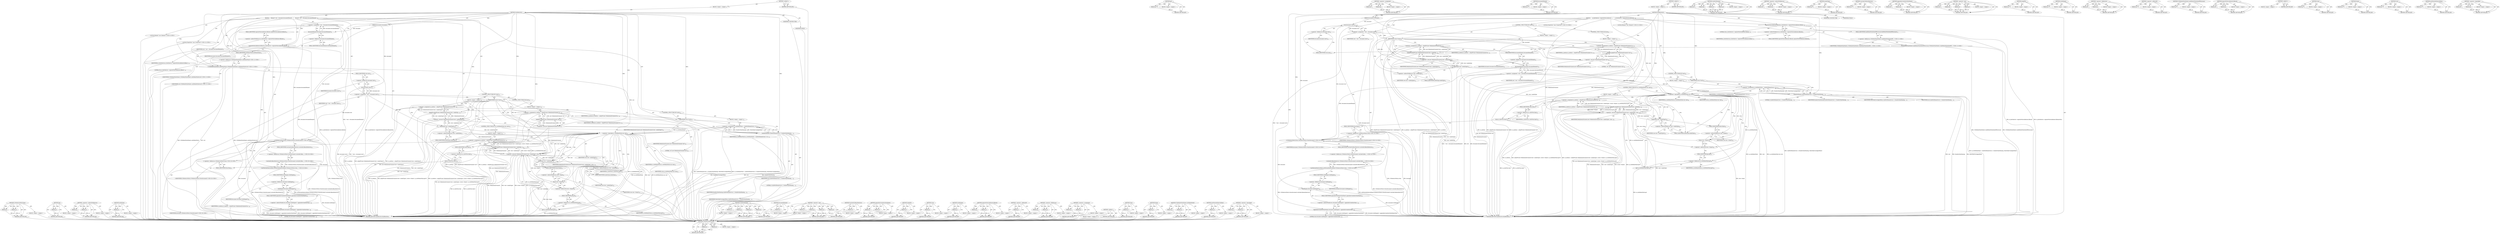 digraph "&lt;operator&gt;.logicalAnd" {
vulnerable_226 [label=<(METHOD,CSSSelectorWatch.from)>];
vulnerable_227 [label=<(PARAM,p1)>];
vulnerable_228 [label=<(PARAM,p2)>];
vulnerable_229 [label=<(BLOCK,&lt;empty&gt;,&lt;empty&gt;)>];
vulnerable_230 [label=<(METHOD_RETURN,ANY)>];
vulnerable_210 [label=<(METHOD,get)>];
vulnerable_211 [label=<(PARAM,p1)>];
vulnerable_212 [label=<(BLOCK,&lt;empty&gt;,&lt;empty&gt;)>];
vulnerable_213 [label=<(METHOD_RETURN,ANY)>];
vulnerable_161 [label=<(METHOD,&lt;operator&gt;.indirectFieldAccess)>];
vulnerable_162 [label=<(PARAM,p1)>];
vulnerable_163 [label=<(PARAM,p2)>];
vulnerable_164 [label=<(BLOCK,&lt;empty&gt;,&lt;empty&gt;)>];
vulnerable_165 [label=<(METHOD_RETURN,ANY)>];
vulnerable_186 [label=<(METHOD,mediaType)>];
vulnerable_187 [label=<(PARAM,p1)>];
vulnerable_188 [label=<(BLOCK,&lt;empty&gt;,&lt;empty&gt;)>];
vulnerable_189 [label=<(METHOD_RETURN,ANY)>];
vulnerable_6 [label=<(METHOD,&lt;global&gt;)<SUB>1</SUB>>];
vulnerable_7 [label=<(BLOCK,&lt;empty&gt;,&lt;empty&gt;)<SUB>1</SUB>>];
vulnerable_8 [label=<(METHOD,StyleResolver)<SUB>1</SUB>>];
vulnerable_9 [label=<(PARAM,Document&amp; document)<SUB>1</SUB>>];
vulnerable_10 [label=<(BLOCK,{
    Element* root = document.documentElement(...,{
    Element* root = document.documentElement(...)<SUB>8</SUB>>];
vulnerable_11 [label="<(LOCAL,Element* root: Element*)<SUB>9</SUB>>"];
vulnerable_12 [label=<(&lt;operator&gt;.assignment,* root = document.documentElement())<SUB>9</SUB>>];
vulnerable_13 [label=<(IDENTIFIER,root,* root = document.documentElement())<SUB>9</SUB>>];
vulnerable_14 [label=<(documentElement,document.documentElement())<SUB>9</SUB>>];
vulnerable_15 [label=<(&lt;operator&gt;.fieldAccess,document.documentElement)<SUB>9</SUB>>];
vulnerable_16 [label=<(IDENTIFIER,document,document.documentElement())<SUB>9</SUB>>];
vulnerable_17 [label=<(FIELD_IDENTIFIER,documentElement,documentElement)<SUB>9</SUB>>];
vulnerable_18 [label=<(registerForInvalidationCallbacks,m_fontSelector-&gt;registerForInvalidationCallback...)<SUB>10</SUB>>];
vulnerable_19 [label=<(&lt;operator&gt;.indirectFieldAccess,m_fontSelector-&gt;registerForInvalidationCallbacks)<SUB>10</SUB>>];
vulnerable_20 [label=<(IDENTIFIER,m_fontSelector,m_fontSelector-&gt;registerForInvalidationCallback...)<SUB>10</SUB>>];
vulnerable_21 [label=<(FIELD_IDENTIFIER,registerForInvalidationCallbacks,registerForInvalidationCallbacks)<SUB>10</SUB>>];
vulnerable_22 [label=<(LITERAL,this,m_fontSelector-&gt;registerForInvalidationCallback...)<SUB>10</SUB>>];
vulnerable_23 [label="<(CSSDefaultStyleSheets.initDefaultStyle,CSSDefaultStyleSheets::initDefaultStyle(root))<SUB>12</SUB>>"];
vulnerable_24 [label="<(&lt;operator&gt;.fieldAccess,CSSDefaultStyleSheets::initDefaultStyle)<SUB>12</SUB>>"];
vulnerable_25 [label="<(IDENTIFIER,CSSDefaultStyleSheets,CSSDefaultStyleSheets::initDefaultStyle(root))<SUB>12</SUB>>"];
vulnerable_26 [label=<(FIELD_IDENTIFIER,initDefaultStyle,initDefaultStyle)<SUB>12</SUB>>];
vulnerable_27 [label="<(IDENTIFIER,root,CSSDefaultStyleSheets::initDefaultStyle(root))<SUB>12</SUB>>"];
vulnerable_28 [label="<(LOCAL,FrameView* view: FrameView*)<SUB>14</SUB>>"];
vulnerable_29 [label=<(&lt;operator&gt;.assignment,* view = document.view())<SUB>14</SUB>>];
vulnerable_30 [label=<(IDENTIFIER,view,* view = document.view())<SUB>14</SUB>>];
vulnerable_31 [label=<(view,document.view())<SUB>14</SUB>>];
vulnerable_32 [label=<(&lt;operator&gt;.fieldAccess,document.view)<SUB>14</SUB>>];
vulnerable_33 [label=<(IDENTIFIER,document,document.view())<SUB>14</SUB>>];
vulnerable_34 [label=<(FIELD_IDENTIFIER,view,view)<SUB>14</SUB>>];
vulnerable_35 [label=<(CONTROL_STRUCTURE,IF,if (view))<SUB>15</SUB>>];
vulnerable_36 [label=<(IDENTIFIER,view,if (view))<SUB>15</SUB>>];
vulnerable_37 [label=<(BLOCK,&lt;empty&gt;,&lt;empty&gt;)<SUB>16</SUB>>];
vulnerable_38 [label=<(&lt;operator&gt;.assignment,m_medium = adoptPtr(new MediaQueryEvaluator(vie...)<SUB>16</SUB>>];
vulnerable_39 [label=<(IDENTIFIER,m_medium,m_medium = adoptPtr(new MediaQueryEvaluator(vie...)<SUB>16</SUB>>];
vulnerable_40 [label=<(adoptPtr,adoptPtr(new MediaQueryEvaluator(view-&gt;mediaTyp...)<SUB>16</SUB>>];
vulnerable_41 [label=<(&lt;operator&gt;.new,new MediaQueryEvaluator(view-&gt;mediaType()))<SUB>16</SUB>>];
vulnerable_42 [label=<(IDENTIFIER,MediaQueryEvaluator,new MediaQueryEvaluator(view-&gt;mediaType()))<SUB>16</SUB>>];
vulnerable_43 [label=<(mediaType,view-&gt;mediaType())<SUB>16</SUB>>];
vulnerable_44 [label=<(&lt;operator&gt;.indirectFieldAccess,view-&gt;mediaType)<SUB>16</SUB>>];
vulnerable_45 [label=<(IDENTIFIER,view,view-&gt;mediaType())<SUB>16</SUB>>];
vulnerable_46 [label=<(FIELD_IDENTIFIER,mediaType,mediaType)<SUB>16</SUB>>];
vulnerable_47 [label=<(CONTROL_STRUCTURE,ELSE,else)<SUB>18</SUB>>];
vulnerable_48 [label=<(BLOCK,&lt;empty&gt;,&lt;empty&gt;)<SUB>18</SUB>>];
vulnerable_49 [label=<(&lt;operator&gt;.assignment,m_medium = adoptPtr(new MediaQueryEvaluator(&quot;al...)<SUB>18</SUB>>];
vulnerable_50 [label=<(IDENTIFIER,m_medium,m_medium = adoptPtr(new MediaQueryEvaluator(&quot;al...)<SUB>18</SUB>>];
vulnerable_51 [label=<(adoptPtr,adoptPtr(new MediaQueryEvaluator(&quot;all&quot;)))<SUB>18</SUB>>];
vulnerable_52 [label=<(&lt;operator&gt;.new,new MediaQueryEvaluator(&quot;all&quot;))<SUB>18</SUB>>];
vulnerable_53 [label=<(IDENTIFIER,MediaQueryEvaluator,new MediaQueryEvaluator(&quot;all&quot;))<SUB>18</SUB>>];
vulnerable_54 [label=<(LITERAL,&quot;all&quot;,new MediaQueryEvaluator(&quot;all&quot;))<SUB>18</SUB>>];
vulnerable_55 [label=<(CONTROL_STRUCTURE,IF,if (root))<SUB>20</SUB>>];
vulnerable_56 [label=<(IDENTIFIER,root,if (root))<SUB>20</SUB>>];
vulnerable_57 [label=<(BLOCK,&lt;empty&gt;,&lt;empty&gt;)<SUB>21</SUB>>];
vulnerable_58 [label=<(&lt;operator&gt;.assignment,m_rootDefaultStyle = styleForElement(root, 0, D...)<SUB>21</SUB>>];
vulnerable_59 [label=<(IDENTIFIER,m_rootDefaultStyle,m_rootDefaultStyle = styleForElement(root, 0, D...)<SUB>21</SUB>>];
vulnerable_60 [label=<(styleForElement,styleForElement(root, 0, DisallowStyleSharing, ...)<SUB>21</SUB>>];
vulnerable_61 [label=<(IDENTIFIER,root,styleForElement(root, 0, DisallowStyleSharing, ...)<SUB>21</SUB>>];
vulnerable_62 [label=<(LITERAL,0,styleForElement(root, 0, DisallowStyleSharing, ...)<SUB>21</SUB>>];
vulnerable_63 [label=<(IDENTIFIER,DisallowStyleSharing,styleForElement(root, 0, DisallowStyleSharing, ...)<SUB>21</SUB>>];
vulnerable_64 [label=<(IDENTIFIER,MatchOnlyUserAgentRules,styleForElement(root, 0, DisallowStyleSharing, ...)<SUB>21</SUB>>];
vulnerable_65 [label=<(CONTROL_STRUCTURE,IF,if (m_rootDefaultStyle &amp;&amp; view))<SUB>23</SUB>>];
vulnerable_66 [label=<(&lt;operator&gt;.logicalAnd,m_rootDefaultStyle &amp;&amp; view)<SUB>23</SUB>>];
vulnerable_67 [label=<(IDENTIFIER,m_rootDefaultStyle,m_rootDefaultStyle &amp;&amp; view)<SUB>23</SUB>>];
vulnerable_68 [label=<(IDENTIFIER,view,m_rootDefaultStyle &amp;&amp; view)<SUB>23</SUB>>];
vulnerable_69 [label=<(BLOCK,&lt;empty&gt;,&lt;empty&gt;)<SUB>24</SUB>>];
vulnerable_70 [label=<(&lt;operator&gt;.assignment,m_medium = adoptPtr(new MediaQueryEvaluator(vie...)<SUB>24</SUB>>];
vulnerable_71 [label=<(IDENTIFIER,m_medium,m_medium = adoptPtr(new MediaQueryEvaluator(vie...)<SUB>24</SUB>>];
vulnerable_72 [label=<(adoptPtr,adoptPtr(new MediaQueryEvaluator(view-&gt;mediaTyp...)<SUB>24</SUB>>];
vulnerable_73 [label=<(&lt;operator&gt;.new,new MediaQueryEvaluator(view-&gt;mediaType(), &amp;vie...)<SUB>24</SUB>>];
vulnerable_74 [label=<(IDENTIFIER,MediaQueryEvaluator,new MediaQueryEvaluator(view-&gt;mediaType(), &amp;vie...)<SUB>24</SUB>>];
vulnerable_75 [label=<(mediaType,view-&gt;mediaType())<SUB>24</SUB>>];
vulnerable_76 [label=<(&lt;operator&gt;.indirectFieldAccess,view-&gt;mediaType)<SUB>24</SUB>>];
vulnerable_77 [label=<(IDENTIFIER,view,view-&gt;mediaType())<SUB>24</SUB>>];
vulnerable_78 [label=<(FIELD_IDENTIFIER,mediaType,mediaType)<SUB>24</SUB>>];
vulnerable_79 [label=<(&lt;operator&gt;.addressOf,&amp;view-&gt;frame())<SUB>24</SUB>>];
vulnerable_80 [label=<(frame,view-&gt;frame())<SUB>24</SUB>>];
vulnerable_81 [label=<(&lt;operator&gt;.indirectFieldAccess,view-&gt;frame)<SUB>24</SUB>>];
vulnerable_82 [label=<(IDENTIFIER,view,view-&gt;frame())<SUB>24</SUB>>];
vulnerable_83 [label=<(FIELD_IDENTIFIER,frame,frame)<SUB>24</SUB>>];
vulnerable_84 [label=<(get,m_rootDefaultStyle.get())<SUB>24</SUB>>];
vulnerable_85 [label=<(&lt;operator&gt;.fieldAccess,m_rootDefaultStyle.get)<SUB>24</SUB>>];
vulnerable_86 [label=<(IDENTIFIER,m_rootDefaultStyle,m_rootDefaultStyle.get())<SUB>24</SUB>>];
vulnerable_87 [label=<(FIELD_IDENTIFIER,get,get)<SUB>24</SUB>>];
vulnerable_88 [label=<(clear,m_styleTree.clear())<SUB>26</SUB>>];
vulnerable_89 [label=<(&lt;operator&gt;.fieldAccess,m_styleTree.clear)<SUB>26</SUB>>];
vulnerable_90 [label=<(IDENTIFIER,m_styleTree,m_styleTree.clear())<SUB>26</SUB>>];
vulnerable_91 [label=<(FIELD_IDENTIFIER,clear,clear)<SUB>26</SUB>>];
vulnerable_92 [label="<(initWatchedSelectorRules,initWatchedSelectorRules(CSSSelectorWatch::from...)<SUB>28</SUB>>"];
vulnerable_93 [label="<(watchedCallbackSelectors,CSSSelectorWatch::from(document).watchedCallbac...)<SUB>28</SUB>>"];
vulnerable_94 [label="<(&lt;operator&gt;.fieldAccess,CSSSelectorWatch::from(document).watchedCallbac...)<SUB>28</SUB>>"];
vulnerable_95 [label="<(CSSSelectorWatch.from,CSSSelectorWatch::from(document))<SUB>28</SUB>>"];
vulnerable_96 [label="<(&lt;operator&gt;.fieldAccess,CSSSelectorWatch::from)<SUB>28</SUB>>"];
vulnerable_97 [label="<(IDENTIFIER,CSSSelectorWatch,CSSSelectorWatch::from(document))<SUB>28</SUB>>"];
vulnerable_98 [label=<(FIELD_IDENTIFIER,from,from)<SUB>28</SUB>>];
vulnerable_99 [label="<(IDENTIFIER,document,CSSSelectorWatch::from(document))<SUB>28</SUB>>"];
vulnerable_100 [label=<(FIELD_IDENTIFIER,watchedCallbackSelectors,watchedCallbackSelectors)<SUB>28</SUB>>];
vulnerable_101 [label=<(appendActiveAuthorStyleSheets,document.styleEngine()-&gt;appendActiveAuthorStyle...)<SUB>39</SUB>>];
vulnerable_102 [label=<(&lt;operator&gt;.indirectFieldAccess,document.styleEngine()-&gt;appendActiveAuthorStyle...)<SUB>39</SUB>>];
vulnerable_103 [label=<(styleEngine,document.styleEngine())<SUB>39</SUB>>];
vulnerable_104 [label=<(&lt;operator&gt;.fieldAccess,document.styleEngine)<SUB>39</SUB>>];
vulnerable_105 [label=<(IDENTIFIER,document,document.styleEngine())<SUB>39</SUB>>];
vulnerable_106 [label=<(FIELD_IDENTIFIER,styleEngine,styleEngine)<SUB>39</SUB>>];
vulnerable_107 [label=<(FIELD_IDENTIFIER,appendActiveAuthorStyleSheets,appendActiveAuthorStyleSheets)<SUB>39</SUB>>];
vulnerable_108 [label=<(LITERAL,this,document.styleEngine()-&gt;appendActiveAuthorStyle...)<SUB>39</SUB>>];
vulnerable_109 [label=<(MODIFIER,CONSTRUCTOR)>];
vulnerable_110 [label=<(MODIFIER,PUBLIC)>];
vulnerable_111 [label=<(METHOD_RETURN,StyleResolver.StyleResolver)<SUB>1</SUB>>];
vulnerable_113 [label=<(METHOD_RETURN,ANY)<SUB>1</SUB>>];
vulnerable_190 [label=<(METHOD,styleForElement)>];
vulnerable_191 [label=<(PARAM,p1)>];
vulnerable_192 [label=<(PARAM,p2)>];
vulnerable_193 [label=<(PARAM,p3)>];
vulnerable_194 [label=<(PARAM,p4)>];
vulnerable_195 [label=<(BLOCK,&lt;empty&gt;,&lt;empty&gt;)>];
vulnerable_196 [label=<(METHOD_RETURN,ANY)>];
vulnerable_147 [label=<(METHOD,documentElement)>];
vulnerable_148 [label=<(PARAM,p1)>];
vulnerable_149 [label=<(BLOCK,&lt;empty&gt;,&lt;empty&gt;)>];
vulnerable_150 [label=<(METHOD_RETURN,ANY)>];
vulnerable_179 [label=<(METHOD,&lt;operator&gt;.new)>];
vulnerable_180 [label=<(PARAM,p1)>];
vulnerable_181 [label=<(PARAM,p2)>];
vulnerable_182 [label=<(PARAM,p3)>];
vulnerable_183 [label=<(PARAM,p4)>];
vulnerable_184 [label=<(BLOCK,&lt;empty&gt;,&lt;empty&gt;)>];
vulnerable_185 [label=<(METHOD_RETURN,ANY)>];
vulnerable_222 [label=<(METHOD,watchedCallbackSelectors)>];
vulnerable_223 [label=<(PARAM,p1)>];
vulnerable_224 [label=<(BLOCK,&lt;empty&gt;,&lt;empty&gt;)>];
vulnerable_225 [label=<(METHOD_RETURN,ANY)>];
vulnerable_231 [label=<(METHOD,appendActiveAuthorStyleSheets)>];
vulnerable_232 [label=<(PARAM,p1)>];
vulnerable_233 [label=<(PARAM,p2)>];
vulnerable_234 [label=<(BLOCK,&lt;empty&gt;,&lt;empty&gt;)>];
vulnerable_235 [label=<(METHOD_RETURN,ANY)>];
vulnerable_175 [label=<(METHOD,adoptPtr)>];
vulnerable_176 [label=<(PARAM,p1)>];
vulnerable_177 [label=<(BLOCK,&lt;empty&gt;,&lt;empty&gt;)>];
vulnerable_178 [label=<(METHOD_RETURN,ANY)>];
vulnerable_171 [label=<(METHOD,view)>];
vulnerable_172 [label=<(PARAM,p1)>];
vulnerable_173 [label=<(BLOCK,&lt;empty&gt;,&lt;empty&gt;)>];
vulnerable_174 [label=<(METHOD_RETURN,ANY)>];
vulnerable_236 [label=<(METHOD,styleEngine)>];
vulnerable_237 [label=<(PARAM,p1)>];
vulnerable_238 [label=<(BLOCK,&lt;empty&gt;,&lt;empty&gt;)>];
vulnerable_239 [label=<(METHOD_RETURN,ANY)>];
vulnerable_156 [label=<(METHOD,registerForInvalidationCallbacks)>];
vulnerable_157 [label=<(PARAM,p1)>];
vulnerable_158 [label=<(PARAM,p2)>];
vulnerable_159 [label=<(BLOCK,&lt;empty&gt;,&lt;empty&gt;)>];
vulnerable_160 [label=<(METHOD_RETURN,ANY)>];
vulnerable_202 [label=<(METHOD,&lt;operator&gt;.addressOf)>];
vulnerable_203 [label=<(PARAM,p1)>];
vulnerable_204 [label=<(BLOCK,&lt;empty&gt;,&lt;empty&gt;)>];
vulnerable_205 [label=<(METHOD_RETURN,ANY)>];
vulnerable_151 [label=<(METHOD,&lt;operator&gt;.fieldAccess)>];
vulnerable_152 [label=<(PARAM,p1)>];
vulnerable_153 [label=<(PARAM,p2)>];
vulnerable_154 [label=<(BLOCK,&lt;empty&gt;,&lt;empty&gt;)>];
vulnerable_155 [label=<(METHOD_RETURN,ANY)>];
vulnerable_142 [label=<(METHOD,&lt;operator&gt;.assignment)>];
vulnerable_143 [label=<(PARAM,p1)>];
vulnerable_144 [label=<(PARAM,p2)>];
vulnerable_145 [label=<(BLOCK,&lt;empty&gt;,&lt;empty&gt;)>];
vulnerable_146 [label=<(METHOD_RETURN,ANY)>];
vulnerable_136 [label=<(METHOD,&lt;global&gt;)<SUB>1</SUB>>];
vulnerable_137 [label=<(BLOCK,&lt;empty&gt;,&lt;empty&gt;)>];
vulnerable_138 [label=<(METHOD_RETURN,ANY)>];
vulnerable_214 [label=<(METHOD,clear)>];
vulnerable_215 [label=<(PARAM,p1)>];
vulnerable_216 [label=<(BLOCK,&lt;empty&gt;,&lt;empty&gt;)>];
vulnerable_217 [label=<(METHOD_RETURN,ANY)>];
vulnerable_206 [label=<(METHOD,frame)>];
vulnerable_207 [label=<(PARAM,p1)>];
vulnerable_208 [label=<(BLOCK,&lt;empty&gt;,&lt;empty&gt;)>];
vulnerable_209 [label=<(METHOD_RETURN,ANY)>];
vulnerable_166 [label=<(METHOD,CSSDefaultStyleSheets.initDefaultStyle)>];
vulnerable_167 [label=<(PARAM,p1)>];
vulnerable_168 [label=<(PARAM,p2)>];
vulnerable_169 [label=<(BLOCK,&lt;empty&gt;,&lt;empty&gt;)>];
vulnerable_170 [label=<(METHOD_RETURN,ANY)>];
vulnerable_218 [label=<(METHOD,initWatchedSelectorRules)>];
vulnerable_219 [label=<(PARAM,p1)>];
vulnerable_220 [label=<(BLOCK,&lt;empty&gt;,&lt;empty&gt;)>];
vulnerable_221 [label=<(METHOD_RETURN,ANY)>];
vulnerable_197 [label=<(METHOD,&lt;operator&gt;.logicalAnd)>];
vulnerable_198 [label=<(PARAM,p1)>];
vulnerable_199 [label=<(PARAM,p2)>];
vulnerable_200 [label=<(BLOCK,&lt;empty&gt;,&lt;empty&gt;)>];
vulnerable_201 [label=<(METHOD_RETURN,ANY)>];
fixed_224 [label=<(METHOD,CSSSelectorWatch.from)>];
fixed_225 [label=<(PARAM,p1)>];
fixed_226 [label=<(PARAM,p2)>];
fixed_227 [label=<(BLOCK,&lt;empty&gt;,&lt;empty&gt;)>];
fixed_228 [label=<(METHOD_RETURN,ANY)>];
fixed_208 [label=<(METHOD,get)>];
fixed_209 [label=<(PARAM,p1)>];
fixed_210 [label=<(BLOCK,&lt;empty&gt;,&lt;empty&gt;)>];
fixed_211 [label=<(METHOD_RETURN,ANY)>];
fixed_160 [label=<(METHOD,&lt;operator&gt;.assignment)>];
fixed_161 [label=<(PARAM,p1)>];
fixed_162 [label=<(PARAM,p2)>];
fixed_163 [label=<(BLOCK,&lt;empty&gt;,&lt;empty&gt;)>];
fixed_164 [label=<(METHOD_RETURN,ANY)>];
fixed_184 [label=<(METHOD,documentElement)>];
fixed_185 [label=<(PARAM,p1)>];
fixed_186 [label=<(BLOCK,&lt;empty&gt;,&lt;empty&gt;)>];
fixed_187 [label=<(METHOD_RETURN,ANY)>];
fixed_6 [label=<(METHOD,&lt;global&gt;)<SUB>1</SUB>>];
fixed_7 [label=<(BLOCK,&lt;empty&gt;,&lt;empty&gt;)<SUB>1</SUB>>];
fixed_8 [label=<(METHOD,StyleResolver)<SUB>1</SUB>>];
fixed_9 [label=<(PARAM,Document&amp; document)<SUB>1</SUB>>];
fixed_10 [label=<(BLOCK,{
     m_fontSelector-&gt;registerForInvalidationC...,{
     m_fontSelector-&gt;registerForInvalidationC...)<SUB>8</SUB>>];
fixed_11 [label=<(registerForInvalidationCallbacks,m_fontSelector-&gt;registerForInvalidationCallback...)<SUB>9</SUB>>];
fixed_12 [label=<(&lt;operator&gt;.indirectFieldAccess,m_fontSelector-&gt;registerForInvalidationCallbacks)<SUB>9</SUB>>];
fixed_13 [label=<(IDENTIFIER,m_fontSelector,m_fontSelector-&gt;registerForInvalidationCallback...)<SUB>9</SUB>>];
fixed_14 [label=<(FIELD_IDENTIFIER,registerForInvalidationCallbacks,registerForInvalidationCallbacks)<SUB>9</SUB>>];
fixed_15 [label=<(LITERAL,this,m_fontSelector-&gt;registerForInvalidationCallback...)<SUB>9</SUB>>];
fixed_16 [label="<(CSSDefaultStyleSheets.loadDefaultStylesheetIfNecessary,CSSDefaultStyleSheets::loadDefaultStylesheetIfN...)<SUB>12</SUB>>"];
fixed_17 [label="<(&lt;operator&gt;.fieldAccess,CSSDefaultStyleSheets::loadDefaultStylesheetIfN...)<SUB>12</SUB>>"];
fixed_18 [label="<(IDENTIFIER,CSSDefaultStyleSheets,CSSDefaultStyleSheets::loadDefaultStylesheetIfN...)<SUB>12</SUB>>"];
fixed_19 [label=<(FIELD_IDENTIFIER,loadDefaultStylesheetIfNecessary,loadDefaultStylesheetIfNecessary)<SUB>12</SUB>>];
fixed_20 [label="<(LOCAL,FrameView* view: FrameView*)<SUB>19</SUB>>"];
fixed_21 [label=<(&lt;operator&gt;.assignment,* view = document.view())<SUB>19</SUB>>];
fixed_22 [label=<(IDENTIFIER,view,* view = document.view())<SUB>19</SUB>>];
fixed_23 [label=<(view,document.view())<SUB>19</SUB>>];
fixed_24 [label=<(&lt;operator&gt;.fieldAccess,document.view)<SUB>19</SUB>>];
fixed_25 [label=<(IDENTIFIER,document,document.view())<SUB>19</SUB>>];
fixed_26 [label=<(FIELD_IDENTIFIER,view,view)<SUB>19</SUB>>];
fixed_27 [label=<(CONTROL_STRUCTURE,IF,if (view))<SUB>20</SUB>>];
fixed_28 [label=<(IDENTIFIER,view,if (view))<SUB>20</SUB>>];
fixed_29 [label=<(BLOCK,&lt;empty&gt;,&lt;empty&gt;)<SUB>21</SUB>>];
fixed_30 [label=<(&lt;operator&gt;.assignment,m_medium = adoptPtr(new MediaQueryEvaluator(vie...)<SUB>21</SUB>>];
fixed_31 [label=<(IDENTIFIER,m_medium,m_medium = adoptPtr(new MediaQueryEvaluator(vie...)<SUB>21</SUB>>];
fixed_32 [label=<(adoptPtr,adoptPtr(new MediaQueryEvaluator(view-&gt;mediaTyp...)<SUB>21</SUB>>];
fixed_33 [label=<(&lt;operator&gt;.new,new MediaQueryEvaluator(view-&gt;mediaType()))<SUB>21</SUB>>];
fixed_34 [label=<(IDENTIFIER,MediaQueryEvaluator,new MediaQueryEvaluator(view-&gt;mediaType()))<SUB>21</SUB>>];
fixed_35 [label=<(mediaType,view-&gt;mediaType())<SUB>21</SUB>>];
fixed_36 [label=<(&lt;operator&gt;.indirectFieldAccess,view-&gt;mediaType)<SUB>21</SUB>>];
fixed_37 [label=<(IDENTIFIER,view,view-&gt;mediaType())<SUB>21</SUB>>];
fixed_38 [label=<(FIELD_IDENTIFIER,mediaType,mediaType)<SUB>21</SUB>>];
fixed_39 [label=<(CONTROL_STRUCTURE,ELSE,else)<SUB>23</SUB>>];
fixed_40 [label=<(BLOCK,&lt;empty&gt;,&lt;empty&gt;)<SUB>23</SUB>>];
fixed_41 [label=<(&lt;operator&gt;.assignment,m_medium = adoptPtr(new MediaQueryEvaluator(&quot;al...)<SUB>23</SUB>>];
fixed_42 [label=<(IDENTIFIER,m_medium,m_medium = adoptPtr(new MediaQueryEvaluator(&quot;al...)<SUB>23</SUB>>];
fixed_43 [label=<(adoptPtr,adoptPtr(new MediaQueryEvaluator(&quot;all&quot;)))<SUB>23</SUB>>];
fixed_44 [label=<(&lt;operator&gt;.new,new MediaQueryEvaluator(&quot;all&quot;))<SUB>23</SUB>>];
fixed_45 [label=<(IDENTIFIER,MediaQueryEvaluator,new MediaQueryEvaluator(&quot;all&quot;))<SUB>23</SUB>>];
fixed_46 [label=<(LITERAL,&quot;all&quot;,new MediaQueryEvaluator(&quot;all&quot;))<SUB>23</SUB>>];
fixed_47 [label="<(LOCAL,Element* root: Element*)<SUB>25</SUB>>"];
fixed_48 [label=<(&lt;operator&gt;.assignment,* root = document.documentElement())<SUB>25</SUB>>];
fixed_49 [label=<(IDENTIFIER,root,* root = document.documentElement())<SUB>25</SUB>>];
fixed_50 [label=<(documentElement,document.documentElement())<SUB>25</SUB>>];
fixed_51 [label=<(&lt;operator&gt;.fieldAccess,document.documentElement)<SUB>25</SUB>>];
fixed_52 [label=<(IDENTIFIER,document,document.documentElement())<SUB>25</SUB>>];
fixed_53 [label=<(FIELD_IDENTIFIER,documentElement,documentElement)<SUB>25</SUB>>];
fixed_54 [label=<(CONTROL_STRUCTURE,IF,if (root))<SUB>26</SUB>>];
fixed_55 [label=<(IDENTIFIER,root,if (root))<SUB>26</SUB>>];
fixed_56 [label=<(BLOCK,&lt;empty&gt;,&lt;empty&gt;)<SUB>27</SUB>>];
fixed_57 [label=<(&lt;operator&gt;.assignment,m_rootDefaultStyle = styleForElement(root, 0, D...)<SUB>27</SUB>>];
fixed_58 [label=<(IDENTIFIER,m_rootDefaultStyle,m_rootDefaultStyle = styleForElement(root, 0, D...)<SUB>27</SUB>>];
fixed_59 [label=<(styleForElement,styleForElement(root, 0, DisallowStyleSharing, ...)<SUB>27</SUB>>];
fixed_60 [label=<(IDENTIFIER,root,styleForElement(root, 0, DisallowStyleSharing, ...)<SUB>27</SUB>>];
fixed_61 [label=<(LITERAL,0,styleForElement(root, 0, DisallowStyleSharing, ...)<SUB>27</SUB>>];
fixed_62 [label=<(IDENTIFIER,DisallowStyleSharing,styleForElement(root, 0, DisallowStyleSharing, ...)<SUB>27</SUB>>];
fixed_63 [label=<(IDENTIFIER,MatchOnlyUserAgentRules,styleForElement(root, 0, DisallowStyleSharing, ...)<SUB>27</SUB>>];
fixed_64 [label=<(CONTROL_STRUCTURE,IF,if (m_rootDefaultStyle &amp;&amp; view))<SUB>29</SUB>>];
fixed_65 [label=<(&lt;operator&gt;.logicalAnd,m_rootDefaultStyle &amp;&amp; view)<SUB>29</SUB>>];
fixed_66 [label=<(IDENTIFIER,m_rootDefaultStyle,m_rootDefaultStyle &amp;&amp; view)<SUB>29</SUB>>];
fixed_67 [label=<(IDENTIFIER,view,m_rootDefaultStyle &amp;&amp; view)<SUB>29</SUB>>];
fixed_68 [label=<(BLOCK,&lt;empty&gt;,&lt;empty&gt;)<SUB>30</SUB>>];
fixed_69 [label=<(&lt;operator&gt;.assignment,m_medium = adoptPtr(new MediaQueryEvaluator(vie...)<SUB>30</SUB>>];
fixed_70 [label=<(IDENTIFIER,m_medium,m_medium = adoptPtr(new MediaQueryEvaluator(vie...)<SUB>30</SUB>>];
fixed_71 [label=<(adoptPtr,adoptPtr(new MediaQueryEvaluator(view-&gt;mediaTyp...)<SUB>30</SUB>>];
fixed_72 [label=<(&lt;operator&gt;.new,new MediaQueryEvaluator(view-&gt;mediaType(), &amp;vie...)<SUB>30</SUB>>];
fixed_73 [label=<(IDENTIFIER,MediaQueryEvaluator,new MediaQueryEvaluator(view-&gt;mediaType(), &amp;vie...)<SUB>30</SUB>>];
fixed_74 [label=<(mediaType,view-&gt;mediaType())<SUB>30</SUB>>];
fixed_75 [label=<(&lt;operator&gt;.indirectFieldAccess,view-&gt;mediaType)<SUB>30</SUB>>];
fixed_76 [label=<(IDENTIFIER,view,view-&gt;mediaType())<SUB>30</SUB>>];
fixed_77 [label=<(FIELD_IDENTIFIER,mediaType,mediaType)<SUB>30</SUB>>];
fixed_78 [label=<(&lt;operator&gt;.addressOf,&amp;view-&gt;frame())<SUB>30</SUB>>];
fixed_79 [label=<(frame,view-&gt;frame())<SUB>30</SUB>>];
fixed_80 [label=<(&lt;operator&gt;.indirectFieldAccess,view-&gt;frame)<SUB>30</SUB>>];
fixed_81 [label=<(IDENTIFIER,view,view-&gt;frame())<SUB>30</SUB>>];
fixed_82 [label=<(FIELD_IDENTIFIER,frame,frame)<SUB>30</SUB>>];
fixed_83 [label=<(get,m_rootDefaultStyle.get())<SUB>30</SUB>>];
fixed_84 [label=<(&lt;operator&gt;.fieldAccess,m_rootDefaultStyle.get)<SUB>30</SUB>>];
fixed_85 [label=<(IDENTIFIER,m_rootDefaultStyle,m_rootDefaultStyle.get())<SUB>30</SUB>>];
fixed_86 [label=<(FIELD_IDENTIFIER,get,get)<SUB>30</SUB>>];
fixed_87 [label=<(clear,m_styleTree.clear())<SUB>32</SUB>>];
fixed_88 [label=<(&lt;operator&gt;.fieldAccess,m_styleTree.clear)<SUB>32</SUB>>];
fixed_89 [label=<(IDENTIFIER,m_styleTree,m_styleTree.clear())<SUB>32</SUB>>];
fixed_90 [label=<(FIELD_IDENTIFIER,clear,clear)<SUB>32</SUB>>];
fixed_91 [label="<(initWatchedSelectorRules,initWatchedSelectorRules(CSSSelectorWatch::from...)<SUB>34</SUB>>"];
fixed_92 [label="<(watchedCallbackSelectors,CSSSelectorWatch::from(document).watchedCallbac...)<SUB>34</SUB>>"];
fixed_93 [label="<(&lt;operator&gt;.fieldAccess,CSSSelectorWatch::from(document).watchedCallbac...)<SUB>34</SUB>>"];
fixed_94 [label="<(CSSSelectorWatch.from,CSSSelectorWatch::from(document))<SUB>34</SUB>>"];
fixed_95 [label="<(&lt;operator&gt;.fieldAccess,CSSSelectorWatch::from)<SUB>34</SUB>>"];
fixed_96 [label="<(IDENTIFIER,CSSSelectorWatch,CSSSelectorWatch::from(document))<SUB>34</SUB>>"];
fixed_97 [label=<(FIELD_IDENTIFIER,from,from)<SUB>34</SUB>>];
fixed_98 [label="<(IDENTIFIER,document,CSSSelectorWatch::from(document))<SUB>34</SUB>>"];
fixed_99 [label=<(FIELD_IDENTIFIER,watchedCallbackSelectors,watchedCallbackSelectors)<SUB>34</SUB>>];
fixed_100 [label=<(appendActiveAuthorStyleSheets,document.styleEngine()-&gt;appendActiveAuthorStyle...)<SUB>45</SUB>>];
fixed_101 [label=<(&lt;operator&gt;.indirectFieldAccess,document.styleEngine()-&gt;appendActiveAuthorStyle...)<SUB>45</SUB>>];
fixed_102 [label=<(styleEngine,document.styleEngine())<SUB>45</SUB>>];
fixed_103 [label=<(&lt;operator&gt;.fieldAccess,document.styleEngine)<SUB>45</SUB>>];
fixed_104 [label=<(IDENTIFIER,document,document.styleEngine())<SUB>45</SUB>>];
fixed_105 [label=<(FIELD_IDENTIFIER,styleEngine,styleEngine)<SUB>45</SUB>>];
fixed_106 [label=<(FIELD_IDENTIFIER,appendActiveAuthorStyleSheets,appendActiveAuthorStyleSheets)<SUB>45</SUB>>];
fixed_107 [label=<(LITERAL,this,document.styleEngine()-&gt;appendActiveAuthorStyle...)<SUB>45</SUB>>];
fixed_108 [label=<(MODIFIER,CONSTRUCTOR)>];
fixed_109 [label=<(MODIFIER,PUBLIC)>];
fixed_110 [label=<(METHOD_RETURN,StyleResolver.StyleResolver)<SUB>1</SUB>>];
fixed_112 [label=<(METHOD_RETURN,ANY)<SUB>1</SUB>>];
fixed_188 [label=<(METHOD,styleForElement)>];
fixed_189 [label=<(PARAM,p1)>];
fixed_190 [label=<(PARAM,p2)>];
fixed_191 [label=<(PARAM,p3)>];
fixed_192 [label=<(PARAM,p4)>];
fixed_193 [label=<(BLOCK,&lt;empty&gt;,&lt;empty&gt;)>];
fixed_194 [label=<(METHOD_RETURN,ANY)>];
fixed_146 [label=<(METHOD,&lt;operator&gt;.indirectFieldAccess)>];
fixed_147 [label=<(PARAM,p1)>];
fixed_148 [label=<(PARAM,p2)>];
fixed_149 [label=<(BLOCK,&lt;empty&gt;,&lt;empty&gt;)>];
fixed_150 [label=<(METHOD_RETURN,ANY)>];
fixed_180 [label=<(METHOD,mediaType)>];
fixed_181 [label=<(PARAM,p1)>];
fixed_182 [label=<(BLOCK,&lt;empty&gt;,&lt;empty&gt;)>];
fixed_183 [label=<(METHOD_RETURN,ANY)>];
fixed_220 [label=<(METHOD,watchedCallbackSelectors)>];
fixed_221 [label=<(PARAM,p1)>];
fixed_222 [label=<(BLOCK,&lt;empty&gt;,&lt;empty&gt;)>];
fixed_223 [label=<(METHOD_RETURN,ANY)>];
fixed_229 [label=<(METHOD,appendActiveAuthorStyleSheets)>];
fixed_230 [label=<(PARAM,p1)>];
fixed_231 [label=<(PARAM,p2)>];
fixed_232 [label=<(BLOCK,&lt;empty&gt;,&lt;empty&gt;)>];
fixed_233 [label=<(METHOD_RETURN,ANY)>];
fixed_173 [label=<(METHOD,&lt;operator&gt;.new)>];
fixed_174 [label=<(PARAM,p1)>];
fixed_175 [label=<(PARAM,p2)>];
fixed_176 [label=<(PARAM,p3)>];
fixed_177 [label=<(PARAM,p4)>];
fixed_178 [label=<(BLOCK,&lt;empty&gt;,&lt;empty&gt;)>];
fixed_179 [label=<(METHOD_RETURN,ANY)>];
fixed_169 [label=<(METHOD,adoptPtr)>];
fixed_170 [label=<(PARAM,p1)>];
fixed_171 [label=<(BLOCK,&lt;empty&gt;,&lt;empty&gt;)>];
fixed_172 [label=<(METHOD_RETURN,ANY)>];
fixed_234 [label=<(METHOD,styleEngine)>];
fixed_235 [label=<(PARAM,p1)>];
fixed_236 [label=<(BLOCK,&lt;empty&gt;,&lt;empty&gt;)>];
fixed_237 [label=<(METHOD_RETURN,ANY)>];
fixed_155 [label=<(METHOD,&lt;operator&gt;.fieldAccess)>];
fixed_156 [label=<(PARAM,p1)>];
fixed_157 [label=<(PARAM,p2)>];
fixed_158 [label=<(BLOCK,&lt;empty&gt;,&lt;empty&gt;)>];
fixed_159 [label=<(METHOD_RETURN,ANY)>];
fixed_200 [label=<(METHOD,&lt;operator&gt;.addressOf)>];
fixed_201 [label=<(PARAM,p1)>];
fixed_202 [label=<(BLOCK,&lt;empty&gt;,&lt;empty&gt;)>];
fixed_203 [label=<(METHOD_RETURN,ANY)>];
fixed_151 [label=<(METHOD,CSSDefaultStyleSheets.loadDefaultStylesheetIfNecessary)>];
fixed_152 [label=<(PARAM,p1)>];
fixed_153 [label=<(BLOCK,&lt;empty&gt;,&lt;empty&gt;)>];
fixed_154 [label=<(METHOD_RETURN,ANY)>];
fixed_141 [label=<(METHOD,registerForInvalidationCallbacks)>];
fixed_142 [label=<(PARAM,p1)>];
fixed_143 [label=<(PARAM,p2)>];
fixed_144 [label=<(BLOCK,&lt;empty&gt;,&lt;empty&gt;)>];
fixed_145 [label=<(METHOD_RETURN,ANY)>];
fixed_135 [label=<(METHOD,&lt;global&gt;)<SUB>1</SUB>>];
fixed_136 [label=<(BLOCK,&lt;empty&gt;,&lt;empty&gt;)>];
fixed_137 [label=<(METHOD_RETURN,ANY)>];
fixed_212 [label=<(METHOD,clear)>];
fixed_213 [label=<(PARAM,p1)>];
fixed_214 [label=<(BLOCK,&lt;empty&gt;,&lt;empty&gt;)>];
fixed_215 [label=<(METHOD_RETURN,ANY)>];
fixed_204 [label=<(METHOD,frame)>];
fixed_205 [label=<(PARAM,p1)>];
fixed_206 [label=<(BLOCK,&lt;empty&gt;,&lt;empty&gt;)>];
fixed_207 [label=<(METHOD_RETURN,ANY)>];
fixed_165 [label=<(METHOD,view)>];
fixed_166 [label=<(PARAM,p1)>];
fixed_167 [label=<(BLOCK,&lt;empty&gt;,&lt;empty&gt;)>];
fixed_168 [label=<(METHOD_RETURN,ANY)>];
fixed_216 [label=<(METHOD,initWatchedSelectorRules)>];
fixed_217 [label=<(PARAM,p1)>];
fixed_218 [label=<(BLOCK,&lt;empty&gt;,&lt;empty&gt;)>];
fixed_219 [label=<(METHOD_RETURN,ANY)>];
fixed_195 [label=<(METHOD,&lt;operator&gt;.logicalAnd)>];
fixed_196 [label=<(PARAM,p1)>];
fixed_197 [label=<(PARAM,p2)>];
fixed_198 [label=<(BLOCK,&lt;empty&gt;,&lt;empty&gt;)>];
fixed_199 [label=<(METHOD_RETURN,ANY)>];
vulnerable_226 -> vulnerable_227  [key=0, label="AST: "];
vulnerable_226 -> vulnerable_227  [key=1, label="DDG: "];
vulnerable_226 -> vulnerable_229  [key=0, label="AST: "];
vulnerable_226 -> vulnerable_228  [key=0, label="AST: "];
vulnerable_226 -> vulnerable_228  [key=1, label="DDG: "];
vulnerable_226 -> vulnerable_230  [key=0, label="AST: "];
vulnerable_226 -> vulnerable_230  [key=1, label="CFG: "];
vulnerable_227 -> vulnerable_230  [key=0, label="DDG: p1"];
vulnerable_228 -> vulnerable_230  [key=0, label="DDG: p2"];
vulnerable_229 -> fixed_224  [key=0];
vulnerable_230 -> fixed_224  [key=0];
vulnerable_210 -> vulnerable_211  [key=0, label="AST: "];
vulnerable_210 -> vulnerable_211  [key=1, label="DDG: "];
vulnerable_210 -> vulnerable_212  [key=0, label="AST: "];
vulnerable_210 -> vulnerable_213  [key=0, label="AST: "];
vulnerable_210 -> vulnerable_213  [key=1, label="CFG: "];
vulnerable_211 -> vulnerable_213  [key=0, label="DDG: p1"];
vulnerable_212 -> fixed_224  [key=0];
vulnerable_213 -> fixed_224  [key=0];
vulnerable_161 -> vulnerable_162  [key=0, label="AST: "];
vulnerable_161 -> vulnerable_162  [key=1, label="DDG: "];
vulnerable_161 -> vulnerable_164  [key=0, label="AST: "];
vulnerable_161 -> vulnerable_163  [key=0, label="AST: "];
vulnerable_161 -> vulnerable_163  [key=1, label="DDG: "];
vulnerable_161 -> vulnerable_165  [key=0, label="AST: "];
vulnerable_161 -> vulnerable_165  [key=1, label="CFG: "];
vulnerable_162 -> vulnerable_165  [key=0, label="DDG: p1"];
vulnerable_163 -> vulnerable_165  [key=0, label="DDG: p2"];
vulnerable_164 -> fixed_224  [key=0];
vulnerable_165 -> fixed_224  [key=0];
vulnerable_186 -> vulnerable_187  [key=0, label="AST: "];
vulnerable_186 -> vulnerable_187  [key=1, label="DDG: "];
vulnerable_186 -> vulnerable_188  [key=0, label="AST: "];
vulnerable_186 -> vulnerable_189  [key=0, label="AST: "];
vulnerable_186 -> vulnerable_189  [key=1, label="CFG: "];
vulnerable_187 -> vulnerable_189  [key=0, label="DDG: p1"];
vulnerable_188 -> fixed_224  [key=0];
vulnerable_189 -> fixed_224  [key=0];
vulnerable_6 -> vulnerable_7  [key=0, label="AST: "];
vulnerable_6 -> vulnerable_113  [key=0, label="AST: "];
vulnerable_6 -> vulnerable_113  [key=1, label="CFG: "];
vulnerable_7 -> vulnerable_8  [key=0, label="AST: "];
vulnerable_8 -> vulnerable_9  [key=0, label="AST: "];
vulnerable_8 -> vulnerable_9  [key=1, label="DDG: "];
vulnerable_8 -> vulnerable_10  [key=0, label="AST: "];
vulnerable_8 -> vulnerable_109  [key=0, label="AST: "];
vulnerable_8 -> vulnerable_110  [key=0, label="AST: "];
vulnerable_8 -> vulnerable_111  [key=0, label="AST: "];
vulnerable_8 -> vulnerable_17  [key=0, label="CFG: "];
vulnerable_8 -> vulnerable_18  [key=0, label="DDG: "];
vulnerable_8 -> vulnerable_23  [key=0, label="DDG: "];
vulnerable_8 -> vulnerable_36  [key=0, label="DDG: "];
vulnerable_8 -> vulnerable_56  [key=0, label="DDG: "];
vulnerable_8 -> vulnerable_101  [key=0, label="DDG: "];
vulnerable_8 -> vulnerable_66  [key=0, label="DDG: "];
vulnerable_8 -> vulnerable_60  [key=0, label="DDG: "];
vulnerable_8 -> vulnerable_95  [key=0, label="DDG: "];
vulnerable_8 -> vulnerable_41  [key=0, label="DDG: "];
vulnerable_8 -> vulnerable_73  [key=0, label="DDG: "];
vulnerable_8 -> vulnerable_52  [key=0, label="DDG: "];
vulnerable_9 -> vulnerable_14  [key=0, label="DDG: document"];
vulnerable_9 -> vulnerable_31  [key=0, label="DDG: document"];
vulnerable_9 -> vulnerable_95  [key=0, label="DDG: document"];
vulnerable_10 -> vulnerable_11  [key=0, label="AST: "];
vulnerable_10 -> vulnerable_12  [key=0, label="AST: "];
vulnerable_10 -> vulnerable_18  [key=0, label="AST: "];
vulnerable_10 -> vulnerable_23  [key=0, label="AST: "];
vulnerable_10 -> vulnerable_28  [key=0, label="AST: "];
vulnerable_10 -> vulnerable_29  [key=0, label="AST: "];
vulnerable_10 -> vulnerable_35  [key=0, label="AST: "];
vulnerable_10 -> vulnerable_55  [key=0, label="AST: "];
vulnerable_10 -> vulnerable_65  [key=0, label="AST: "];
vulnerable_10 -> vulnerable_88  [key=0, label="AST: "];
vulnerable_10 -> vulnerable_92  [key=0, label="AST: "];
vulnerable_10 -> vulnerable_101  [key=0, label="AST: "];
vulnerable_11 -> fixed_224  [key=0];
vulnerable_12 -> vulnerable_13  [key=0, label="AST: "];
vulnerable_12 -> vulnerable_14  [key=0, label="AST: "];
vulnerable_12 -> vulnerable_21  [key=0, label="CFG: "];
vulnerable_12 -> vulnerable_111  [key=0, label="DDG: document.documentElement()"];
vulnerable_12 -> vulnerable_111  [key=1, label="DDG: * root = document.documentElement()"];
vulnerable_12 -> vulnerable_23  [key=0, label="DDG: root"];
vulnerable_13 -> fixed_224  [key=0];
vulnerable_14 -> vulnerable_15  [key=0, label="AST: "];
vulnerable_14 -> vulnerable_12  [key=0, label="CFG: "];
vulnerable_14 -> vulnerable_12  [key=1, label="DDG: document.documentElement"];
vulnerable_14 -> vulnerable_95  [key=0, label="DDG: document.documentElement"];
vulnerable_15 -> vulnerable_16  [key=0, label="AST: "];
vulnerable_15 -> vulnerable_17  [key=0, label="AST: "];
vulnerable_15 -> vulnerable_14  [key=0, label="CFG: "];
vulnerable_16 -> fixed_224  [key=0];
vulnerable_17 -> vulnerable_15  [key=0, label="CFG: "];
vulnerable_18 -> vulnerable_19  [key=0, label="AST: "];
vulnerable_18 -> vulnerable_22  [key=0, label="AST: "];
vulnerable_18 -> vulnerable_26  [key=0, label="CFG: "];
vulnerable_18 -> vulnerable_111  [key=0, label="DDG: m_fontSelector-&gt;registerForInvalidationCallbacks"];
vulnerable_18 -> vulnerable_111  [key=1, label="DDG: m_fontSelector-&gt;registerForInvalidationCallbacks(this)"];
vulnerable_19 -> vulnerable_20  [key=0, label="AST: "];
vulnerable_19 -> vulnerable_21  [key=0, label="AST: "];
vulnerable_19 -> vulnerable_18  [key=0, label="CFG: "];
vulnerable_20 -> fixed_224  [key=0];
vulnerable_21 -> vulnerable_19  [key=0, label="CFG: "];
vulnerable_22 -> fixed_224  [key=0];
vulnerable_23 -> vulnerable_24  [key=0, label="AST: "];
vulnerable_23 -> vulnerable_27  [key=0, label="AST: "];
vulnerable_23 -> vulnerable_34  [key=0, label="CFG: "];
vulnerable_23 -> vulnerable_111  [key=0, label="DDG: CSSDefaultStyleSheets::initDefaultStyle"];
vulnerable_23 -> vulnerable_111  [key=1, label="DDG: root"];
vulnerable_23 -> vulnerable_111  [key=2, label="DDG: CSSDefaultStyleSheets::initDefaultStyle(root)"];
vulnerable_23 -> vulnerable_60  [key=0, label="DDG: root"];
vulnerable_24 -> vulnerable_25  [key=0, label="AST: "];
vulnerable_24 -> vulnerable_26  [key=0, label="AST: "];
vulnerable_24 -> vulnerable_23  [key=0, label="CFG: "];
vulnerable_25 -> fixed_224  [key=0];
vulnerable_26 -> vulnerable_24  [key=0, label="CFG: "];
vulnerable_27 -> fixed_224  [key=0];
vulnerable_28 -> fixed_224  [key=0];
vulnerable_29 -> vulnerable_30  [key=0, label="AST: "];
vulnerable_29 -> vulnerable_31  [key=0, label="AST: "];
vulnerable_29 -> vulnerable_36  [key=0, label="CFG: "];
vulnerable_29 -> vulnerable_111  [key=0, label="DDG: document.view()"];
vulnerable_29 -> vulnerable_111  [key=1, label="DDG: * view = document.view()"];
vulnerable_29 -> vulnerable_66  [key=0, label="DDG: view"];
vulnerable_29 -> vulnerable_43  [key=0, label="DDG: view"];
vulnerable_30 -> fixed_224  [key=0];
vulnerable_31 -> vulnerable_32  [key=0, label="AST: "];
vulnerable_31 -> vulnerable_29  [key=0, label="CFG: "];
vulnerable_31 -> vulnerable_29  [key=1, label="DDG: document.view"];
vulnerable_31 -> vulnerable_95  [key=0, label="DDG: document.view"];
vulnerable_32 -> vulnerable_33  [key=0, label="AST: "];
vulnerable_32 -> vulnerable_34  [key=0, label="AST: "];
vulnerable_32 -> vulnerable_31  [key=0, label="CFG: "];
vulnerable_33 -> fixed_224  [key=0];
vulnerable_34 -> vulnerable_32  [key=0, label="CFG: "];
vulnerable_35 -> vulnerable_36  [key=0, label="AST: "];
vulnerable_35 -> vulnerable_37  [key=0, label="AST: "];
vulnerable_35 -> vulnerable_47  [key=0, label="AST: "];
vulnerable_36 -> vulnerable_46  [key=0, label="CFG: "];
vulnerable_36 -> vulnerable_46  [key=1, label="CDG: "];
vulnerable_36 -> vulnerable_52  [key=0, label="CFG: "];
vulnerable_36 -> vulnerable_52  [key=1, label="CDG: "];
vulnerable_36 -> vulnerable_49  [key=0, label="CDG: "];
vulnerable_36 -> vulnerable_51  [key=0, label="CDG: "];
vulnerable_36 -> vulnerable_38  [key=0, label="CDG: "];
vulnerable_36 -> vulnerable_41  [key=0, label="CDG: "];
vulnerable_36 -> vulnerable_40  [key=0, label="CDG: "];
vulnerable_36 -> vulnerable_44  [key=0, label="CDG: "];
vulnerable_36 -> vulnerable_43  [key=0, label="CDG: "];
vulnerable_37 -> vulnerable_38  [key=0, label="AST: "];
vulnerable_38 -> vulnerable_39  [key=0, label="AST: "];
vulnerable_38 -> vulnerable_40  [key=0, label="AST: "];
vulnerable_38 -> vulnerable_56  [key=0, label="CFG: "];
vulnerable_38 -> vulnerable_111  [key=0, label="DDG: m_medium"];
vulnerable_38 -> vulnerable_111  [key=1, label="DDG: adoptPtr(new MediaQueryEvaluator(view-&gt;mediaType()))"];
vulnerable_38 -> vulnerable_111  [key=2, label="DDG: m_medium = adoptPtr(new MediaQueryEvaluator(view-&gt;mediaType()))"];
vulnerable_39 -> fixed_224  [key=0];
vulnerable_40 -> vulnerable_41  [key=0, label="AST: "];
vulnerable_40 -> vulnerable_38  [key=0, label="CFG: "];
vulnerable_40 -> vulnerable_38  [key=1, label="DDG: new MediaQueryEvaluator(view-&gt;mediaType())"];
vulnerable_40 -> vulnerable_111  [key=0, label="DDG: new MediaQueryEvaluator(view-&gt;mediaType())"];
vulnerable_41 -> vulnerable_42  [key=0, label="AST: "];
vulnerable_41 -> vulnerable_43  [key=0, label="AST: "];
vulnerable_41 -> vulnerable_40  [key=0, label="CFG: "];
vulnerable_41 -> vulnerable_40  [key=1, label="DDG: MediaQueryEvaluator"];
vulnerable_41 -> vulnerable_40  [key=2, label="DDG: view-&gt;mediaType()"];
vulnerable_41 -> vulnerable_111  [key=0, label="DDG: MediaQueryEvaluator"];
vulnerable_41 -> vulnerable_111  [key=1, label="DDG: view-&gt;mediaType()"];
vulnerable_41 -> vulnerable_73  [key=0, label="DDG: MediaQueryEvaluator"];
vulnerable_42 -> fixed_224  [key=0];
vulnerable_43 -> vulnerable_44  [key=0, label="AST: "];
vulnerable_43 -> vulnerable_41  [key=0, label="CFG: "];
vulnerable_43 -> vulnerable_41  [key=1, label="DDG: view-&gt;mediaType"];
vulnerable_43 -> vulnerable_111  [key=0, label="DDG: view-&gt;mediaType"];
vulnerable_43 -> vulnerable_66  [key=0, label="DDG: view-&gt;mediaType"];
vulnerable_43 -> vulnerable_75  [key=0, label="DDG: view-&gt;mediaType"];
vulnerable_44 -> vulnerable_45  [key=0, label="AST: "];
vulnerable_44 -> vulnerable_46  [key=0, label="AST: "];
vulnerable_44 -> vulnerable_43  [key=0, label="CFG: "];
vulnerable_45 -> fixed_224  [key=0];
vulnerable_46 -> vulnerable_44  [key=0, label="CFG: "];
vulnerable_47 -> vulnerable_48  [key=0, label="AST: "];
vulnerable_48 -> vulnerable_49  [key=0, label="AST: "];
vulnerable_49 -> vulnerable_50  [key=0, label="AST: "];
vulnerable_49 -> vulnerable_51  [key=0, label="AST: "];
vulnerable_49 -> vulnerable_56  [key=0, label="CFG: "];
vulnerable_49 -> vulnerable_111  [key=0, label="DDG: m_medium"];
vulnerable_49 -> vulnerable_111  [key=1, label="DDG: adoptPtr(new MediaQueryEvaluator(&quot;all&quot;))"];
vulnerable_49 -> vulnerable_111  [key=2, label="DDG: m_medium = adoptPtr(new MediaQueryEvaluator(&quot;all&quot;))"];
vulnerable_50 -> fixed_224  [key=0];
vulnerable_51 -> vulnerable_52  [key=0, label="AST: "];
vulnerable_51 -> vulnerable_49  [key=0, label="CFG: "];
vulnerable_51 -> vulnerable_49  [key=1, label="DDG: new MediaQueryEvaluator(&quot;all&quot;)"];
vulnerable_51 -> vulnerable_111  [key=0, label="DDG: new MediaQueryEvaluator(&quot;all&quot;)"];
vulnerable_52 -> vulnerable_53  [key=0, label="AST: "];
vulnerable_52 -> vulnerable_54  [key=0, label="AST: "];
vulnerable_52 -> vulnerable_51  [key=0, label="CFG: "];
vulnerable_52 -> vulnerable_51  [key=1, label="DDG: MediaQueryEvaluator"];
vulnerable_52 -> vulnerable_51  [key=2, label="DDG: &quot;all&quot;"];
vulnerable_52 -> vulnerable_111  [key=0, label="DDG: MediaQueryEvaluator"];
vulnerable_52 -> vulnerable_73  [key=0, label="DDG: MediaQueryEvaluator"];
vulnerable_53 -> fixed_224  [key=0];
vulnerable_54 -> fixed_224  [key=0];
vulnerable_55 -> vulnerable_56  [key=0, label="AST: "];
vulnerable_55 -> vulnerable_57  [key=0, label="AST: "];
vulnerable_56 -> vulnerable_60  [key=0, label="CFG: "];
vulnerable_56 -> vulnerable_60  [key=1, label="CDG: "];
vulnerable_56 -> vulnerable_66  [key=0, label="CFG: "];
vulnerable_56 -> vulnerable_58  [key=0, label="CDG: "];
vulnerable_57 -> vulnerable_58  [key=0, label="AST: "];
vulnerable_58 -> vulnerable_59  [key=0, label="AST: "];
vulnerable_58 -> vulnerable_60  [key=0, label="AST: "];
vulnerable_58 -> vulnerable_66  [key=0, label="CFG: "];
vulnerable_58 -> vulnerable_66  [key=1, label="DDG: m_rootDefaultStyle"];
vulnerable_58 -> vulnerable_111  [key=0, label="DDG: styleForElement(root, 0, DisallowStyleSharing, MatchOnlyUserAgentRules)"];
vulnerable_58 -> vulnerable_111  [key=1, label="DDG: m_rootDefaultStyle = styleForElement(root, 0, DisallowStyleSharing, MatchOnlyUserAgentRules)"];
vulnerable_59 -> fixed_224  [key=0];
vulnerable_60 -> vulnerable_61  [key=0, label="AST: "];
vulnerable_60 -> vulnerable_62  [key=0, label="AST: "];
vulnerable_60 -> vulnerable_63  [key=0, label="AST: "];
vulnerable_60 -> vulnerable_64  [key=0, label="AST: "];
vulnerable_60 -> vulnerable_58  [key=0, label="CFG: "];
vulnerable_60 -> vulnerable_58  [key=1, label="DDG: root"];
vulnerable_60 -> vulnerable_58  [key=2, label="DDG: 0"];
vulnerable_60 -> vulnerable_58  [key=3, label="DDG: DisallowStyleSharing"];
vulnerable_60 -> vulnerable_58  [key=4, label="DDG: MatchOnlyUserAgentRules"];
vulnerable_60 -> vulnerable_111  [key=0, label="DDG: root"];
vulnerable_60 -> vulnerable_111  [key=1, label="DDG: DisallowStyleSharing"];
vulnerable_60 -> vulnerable_111  [key=2, label="DDG: MatchOnlyUserAgentRules"];
vulnerable_61 -> fixed_224  [key=0];
vulnerable_62 -> fixed_224  [key=0];
vulnerable_63 -> fixed_224  [key=0];
vulnerable_64 -> fixed_224  [key=0];
vulnerable_65 -> vulnerable_66  [key=0, label="AST: "];
vulnerable_65 -> vulnerable_69  [key=0, label="AST: "];
vulnerable_66 -> vulnerable_67  [key=0, label="AST: "];
vulnerable_66 -> vulnerable_68  [key=0, label="AST: "];
vulnerable_66 -> vulnerable_78  [key=0, label="CFG: "];
vulnerable_66 -> vulnerable_78  [key=1, label="CDG: "];
vulnerable_66 -> vulnerable_91  [key=0, label="CFG: "];
vulnerable_66 -> vulnerable_111  [key=0, label="DDG: m_rootDefaultStyle"];
vulnerable_66 -> vulnerable_111  [key=1, label="DDG: view"];
vulnerable_66 -> vulnerable_111  [key=2, label="DDG: m_rootDefaultStyle &amp;&amp; view"];
vulnerable_66 -> vulnerable_75  [key=0, label="DDG: view"];
vulnerable_66 -> vulnerable_75  [key=1, label="CDG: "];
vulnerable_66 -> vulnerable_84  [key=0, label="DDG: m_rootDefaultStyle"];
vulnerable_66 -> vulnerable_84  [key=1, label="CDG: "];
vulnerable_66 -> vulnerable_80  [key=0, label="DDG: view"];
vulnerable_66 -> vulnerable_80  [key=1, label="CDG: "];
vulnerable_66 -> vulnerable_73  [key=0, label="CDG: "];
vulnerable_66 -> vulnerable_83  [key=0, label="CDG: "];
vulnerable_66 -> vulnerable_81  [key=0, label="CDG: "];
vulnerable_66 -> vulnerable_85  [key=0, label="CDG: "];
vulnerable_66 -> vulnerable_72  [key=0, label="CDG: "];
vulnerable_66 -> vulnerable_70  [key=0, label="CDG: "];
vulnerable_66 -> vulnerable_76  [key=0, label="CDG: "];
vulnerable_66 -> vulnerable_87  [key=0, label="CDG: "];
vulnerable_66 -> vulnerable_79  [key=0, label="CDG: "];
vulnerable_67 -> fixed_224  [key=0];
vulnerable_68 -> fixed_224  [key=0];
vulnerable_69 -> vulnerable_70  [key=0, label="AST: "];
vulnerable_70 -> vulnerable_71  [key=0, label="AST: "];
vulnerable_70 -> vulnerable_72  [key=0, label="AST: "];
vulnerable_70 -> vulnerable_91  [key=0, label="CFG: "];
vulnerable_70 -> vulnerable_111  [key=0, label="DDG: m_medium"];
vulnerable_70 -> vulnerable_111  [key=1, label="DDG: adoptPtr(new MediaQueryEvaluator(view-&gt;mediaType(), &amp;view-&gt;frame(), m_rootDefaultStyle.get()))"];
vulnerable_70 -> vulnerable_111  [key=2, label="DDG: m_medium = adoptPtr(new MediaQueryEvaluator(view-&gt;mediaType(), &amp;view-&gt;frame(), m_rootDefaultStyle.get()))"];
vulnerable_71 -> fixed_224  [key=0];
vulnerable_72 -> vulnerable_73  [key=0, label="AST: "];
vulnerable_72 -> vulnerable_70  [key=0, label="CFG: "];
vulnerable_72 -> vulnerable_70  [key=1, label="DDG: new MediaQueryEvaluator(view-&gt;mediaType(), &amp;view-&gt;frame(), m_rootDefaultStyle.get())"];
vulnerable_72 -> vulnerable_111  [key=0, label="DDG: new MediaQueryEvaluator(view-&gt;mediaType(), &amp;view-&gt;frame(), m_rootDefaultStyle.get())"];
vulnerable_73 -> vulnerable_74  [key=0, label="AST: "];
vulnerable_73 -> vulnerable_75  [key=0, label="AST: "];
vulnerable_73 -> vulnerable_79  [key=0, label="AST: "];
vulnerable_73 -> vulnerable_84  [key=0, label="AST: "];
vulnerable_73 -> vulnerable_72  [key=0, label="CFG: "];
vulnerable_73 -> vulnerable_72  [key=1, label="DDG: MediaQueryEvaluator"];
vulnerable_73 -> vulnerable_72  [key=2, label="DDG: view-&gt;mediaType()"];
vulnerable_73 -> vulnerable_72  [key=3, label="DDG: &amp;view-&gt;frame()"];
vulnerable_73 -> vulnerable_72  [key=4, label="DDG: m_rootDefaultStyle.get()"];
vulnerable_73 -> vulnerable_111  [key=0, label="DDG: MediaQueryEvaluator"];
vulnerable_73 -> vulnerable_111  [key=1, label="DDG: view-&gt;mediaType()"];
vulnerable_73 -> vulnerable_111  [key=2, label="DDG: &amp;view-&gt;frame()"];
vulnerable_73 -> vulnerable_111  [key=3, label="DDG: m_rootDefaultStyle.get()"];
vulnerable_74 -> fixed_224  [key=0];
vulnerable_75 -> vulnerable_76  [key=0, label="AST: "];
vulnerable_75 -> vulnerable_83  [key=0, label="CFG: "];
vulnerable_75 -> vulnerable_111  [key=0, label="DDG: view-&gt;mediaType"];
vulnerable_75 -> vulnerable_73  [key=0, label="DDG: view-&gt;mediaType"];
vulnerable_76 -> vulnerable_77  [key=0, label="AST: "];
vulnerable_76 -> vulnerable_78  [key=0, label="AST: "];
vulnerable_76 -> vulnerable_75  [key=0, label="CFG: "];
vulnerable_77 -> fixed_224  [key=0];
vulnerable_78 -> vulnerable_76  [key=0, label="CFG: "];
vulnerable_79 -> vulnerable_80  [key=0, label="AST: "];
vulnerable_79 -> vulnerable_87  [key=0, label="CFG: "];
vulnerable_80 -> vulnerable_81  [key=0, label="AST: "];
vulnerable_80 -> vulnerable_79  [key=0, label="CFG: "];
vulnerable_80 -> vulnerable_111  [key=0, label="DDG: view-&gt;frame"];
vulnerable_80 -> vulnerable_73  [key=0, label="DDG: view-&gt;frame"];
vulnerable_81 -> vulnerable_82  [key=0, label="AST: "];
vulnerable_81 -> vulnerable_83  [key=0, label="AST: "];
vulnerable_81 -> vulnerable_80  [key=0, label="CFG: "];
vulnerable_82 -> fixed_224  [key=0];
vulnerable_83 -> vulnerable_81  [key=0, label="CFG: "];
vulnerable_84 -> vulnerable_85  [key=0, label="AST: "];
vulnerable_84 -> vulnerable_73  [key=0, label="CFG: "];
vulnerable_84 -> vulnerable_73  [key=1, label="DDG: m_rootDefaultStyle.get"];
vulnerable_84 -> vulnerable_111  [key=0, label="DDG: m_rootDefaultStyle.get"];
vulnerable_85 -> vulnerable_86  [key=0, label="AST: "];
vulnerable_85 -> vulnerable_87  [key=0, label="AST: "];
vulnerable_85 -> vulnerable_84  [key=0, label="CFG: "];
vulnerable_86 -> fixed_224  [key=0];
vulnerable_87 -> vulnerable_85  [key=0, label="CFG: "];
vulnerable_88 -> vulnerable_89  [key=0, label="AST: "];
vulnerable_88 -> vulnerable_98  [key=0, label="CFG: "];
vulnerable_88 -> vulnerable_111  [key=0, label="DDG: m_styleTree.clear"];
vulnerable_88 -> vulnerable_111  [key=1, label="DDG: m_styleTree.clear()"];
vulnerable_89 -> vulnerable_90  [key=0, label="AST: "];
vulnerable_89 -> vulnerable_91  [key=0, label="AST: "];
vulnerable_89 -> vulnerable_88  [key=0, label="CFG: "];
vulnerable_90 -> fixed_224  [key=0];
vulnerable_91 -> vulnerable_89  [key=0, label="CFG: "];
vulnerable_92 -> vulnerable_93  [key=0, label="AST: "];
vulnerable_92 -> vulnerable_106  [key=0, label="CFG: "];
vulnerable_92 -> vulnerable_111  [key=0, label="DDG: CSSSelectorWatch::from(document).watchedCallbackSelectors()"];
vulnerable_92 -> vulnerable_111  [key=1, label="DDG: initWatchedSelectorRules(CSSSelectorWatch::from(document).watchedCallbackSelectors())"];
vulnerable_93 -> vulnerable_94  [key=0, label="AST: "];
vulnerable_93 -> vulnerable_92  [key=0, label="CFG: "];
vulnerable_93 -> vulnerable_92  [key=1, label="DDG: CSSSelectorWatch::from(document).watchedCallbackSelectors"];
vulnerable_93 -> vulnerable_111  [key=0, label="DDG: CSSSelectorWatch::from(document).watchedCallbackSelectors"];
vulnerable_94 -> vulnerable_95  [key=0, label="AST: "];
vulnerable_94 -> vulnerable_100  [key=0, label="AST: "];
vulnerable_94 -> vulnerable_93  [key=0, label="CFG: "];
vulnerable_95 -> vulnerable_96  [key=0, label="AST: "];
vulnerable_95 -> vulnerable_99  [key=0, label="AST: "];
vulnerable_95 -> vulnerable_100  [key=0, label="CFG: "];
vulnerable_95 -> vulnerable_111  [key=0, label="DDG: CSSSelectorWatch::from"];
vulnerable_95 -> vulnerable_111  [key=1, label="DDG: document"];
vulnerable_95 -> vulnerable_103  [key=0, label="DDG: document"];
vulnerable_96 -> vulnerable_97  [key=0, label="AST: "];
vulnerable_96 -> vulnerable_98  [key=0, label="AST: "];
vulnerable_96 -> vulnerable_95  [key=0, label="CFG: "];
vulnerable_97 -> fixed_224  [key=0];
vulnerable_98 -> vulnerable_96  [key=0, label="CFG: "];
vulnerable_99 -> fixed_224  [key=0];
vulnerable_100 -> vulnerable_94  [key=0, label="CFG: "];
vulnerable_101 -> vulnerable_102  [key=0, label="AST: "];
vulnerable_101 -> vulnerable_108  [key=0, label="AST: "];
vulnerable_101 -> vulnerable_111  [key=0, label="CFG: "];
vulnerable_101 -> vulnerable_111  [key=1, label="DDG: document.styleEngine()-&gt;appendActiveAuthorStyleSheets"];
vulnerable_101 -> vulnerable_111  [key=2, label="DDG: document.styleEngine()-&gt;appendActiveAuthorStyleSheets(this)"];
vulnerable_102 -> vulnerable_103  [key=0, label="AST: "];
vulnerable_102 -> vulnerable_107  [key=0, label="AST: "];
vulnerable_102 -> vulnerable_101  [key=0, label="CFG: "];
vulnerable_103 -> vulnerable_104  [key=0, label="AST: "];
vulnerable_103 -> vulnerable_107  [key=0, label="CFG: "];
vulnerable_103 -> vulnerable_111  [key=0, label="DDG: document.styleEngine"];
vulnerable_104 -> vulnerable_105  [key=0, label="AST: "];
vulnerable_104 -> vulnerable_106  [key=0, label="AST: "];
vulnerable_104 -> vulnerable_103  [key=0, label="CFG: "];
vulnerable_105 -> fixed_224  [key=0];
vulnerable_106 -> vulnerable_104  [key=0, label="CFG: "];
vulnerable_107 -> vulnerable_102  [key=0, label="CFG: "];
vulnerable_108 -> fixed_224  [key=0];
vulnerable_109 -> fixed_224  [key=0];
vulnerable_110 -> fixed_224  [key=0];
vulnerable_111 -> fixed_224  [key=0];
vulnerable_113 -> fixed_224  [key=0];
vulnerable_190 -> vulnerable_191  [key=0, label="AST: "];
vulnerable_190 -> vulnerable_191  [key=1, label="DDG: "];
vulnerable_190 -> vulnerable_195  [key=0, label="AST: "];
vulnerable_190 -> vulnerable_192  [key=0, label="AST: "];
vulnerable_190 -> vulnerable_192  [key=1, label="DDG: "];
vulnerable_190 -> vulnerable_196  [key=0, label="AST: "];
vulnerable_190 -> vulnerable_196  [key=1, label="CFG: "];
vulnerable_190 -> vulnerable_193  [key=0, label="AST: "];
vulnerable_190 -> vulnerable_193  [key=1, label="DDG: "];
vulnerable_190 -> vulnerable_194  [key=0, label="AST: "];
vulnerable_190 -> vulnerable_194  [key=1, label="DDG: "];
vulnerable_191 -> vulnerable_196  [key=0, label="DDG: p1"];
vulnerable_192 -> vulnerable_196  [key=0, label="DDG: p2"];
vulnerable_193 -> vulnerable_196  [key=0, label="DDG: p3"];
vulnerable_194 -> vulnerable_196  [key=0, label="DDG: p4"];
vulnerable_195 -> fixed_224  [key=0];
vulnerable_196 -> fixed_224  [key=0];
vulnerable_147 -> vulnerable_148  [key=0, label="AST: "];
vulnerable_147 -> vulnerable_148  [key=1, label="DDG: "];
vulnerable_147 -> vulnerable_149  [key=0, label="AST: "];
vulnerable_147 -> vulnerable_150  [key=0, label="AST: "];
vulnerable_147 -> vulnerable_150  [key=1, label="CFG: "];
vulnerable_148 -> vulnerable_150  [key=0, label="DDG: p1"];
vulnerable_149 -> fixed_224  [key=0];
vulnerable_150 -> fixed_224  [key=0];
vulnerable_179 -> vulnerable_180  [key=0, label="AST: "];
vulnerable_179 -> vulnerable_180  [key=1, label="DDG: "];
vulnerable_179 -> vulnerable_184  [key=0, label="AST: "];
vulnerable_179 -> vulnerable_181  [key=0, label="AST: "];
vulnerable_179 -> vulnerable_181  [key=1, label="DDG: "];
vulnerable_179 -> vulnerable_185  [key=0, label="AST: "];
vulnerable_179 -> vulnerable_185  [key=1, label="CFG: "];
vulnerable_179 -> vulnerable_182  [key=0, label="AST: "];
vulnerable_179 -> vulnerable_182  [key=1, label="DDG: "];
vulnerable_179 -> vulnerable_183  [key=0, label="AST: "];
vulnerable_179 -> vulnerable_183  [key=1, label="DDG: "];
vulnerable_180 -> vulnerable_185  [key=0, label="DDG: p1"];
vulnerable_181 -> vulnerable_185  [key=0, label="DDG: p2"];
vulnerable_182 -> vulnerable_185  [key=0, label="DDG: p3"];
vulnerable_183 -> vulnerable_185  [key=0, label="DDG: p4"];
vulnerable_184 -> fixed_224  [key=0];
vulnerable_185 -> fixed_224  [key=0];
vulnerable_222 -> vulnerable_223  [key=0, label="AST: "];
vulnerable_222 -> vulnerable_223  [key=1, label="DDG: "];
vulnerable_222 -> vulnerable_224  [key=0, label="AST: "];
vulnerable_222 -> vulnerable_225  [key=0, label="AST: "];
vulnerable_222 -> vulnerable_225  [key=1, label="CFG: "];
vulnerable_223 -> vulnerable_225  [key=0, label="DDG: p1"];
vulnerable_224 -> fixed_224  [key=0];
vulnerable_225 -> fixed_224  [key=0];
vulnerable_231 -> vulnerable_232  [key=0, label="AST: "];
vulnerable_231 -> vulnerable_232  [key=1, label="DDG: "];
vulnerable_231 -> vulnerable_234  [key=0, label="AST: "];
vulnerable_231 -> vulnerable_233  [key=0, label="AST: "];
vulnerable_231 -> vulnerable_233  [key=1, label="DDG: "];
vulnerable_231 -> vulnerable_235  [key=0, label="AST: "];
vulnerable_231 -> vulnerable_235  [key=1, label="CFG: "];
vulnerable_232 -> vulnerable_235  [key=0, label="DDG: p1"];
vulnerable_233 -> vulnerable_235  [key=0, label="DDG: p2"];
vulnerable_234 -> fixed_224  [key=0];
vulnerable_235 -> fixed_224  [key=0];
vulnerable_175 -> vulnerable_176  [key=0, label="AST: "];
vulnerable_175 -> vulnerable_176  [key=1, label="DDG: "];
vulnerable_175 -> vulnerable_177  [key=0, label="AST: "];
vulnerable_175 -> vulnerable_178  [key=0, label="AST: "];
vulnerable_175 -> vulnerable_178  [key=1, label="CFG: "];
vulnerable_176 -> vulnerable_178  [key=0, label="DDG: p1"];
vulnerable_177 -> fixed_224  [key=0];
vulnerable_178 -> fixed_224  [key=0];
vulnerable_171 -> vulnerable_172  [key=0, label="AST: "];
vulnerable_171 -> vulnerable_172  [key=1, label="DDG: "];
vulnerable_171 -> vulnerable_173  [key=0, label="AST: "];
vulnerable_171 -> vulnerable_174  [key=0, label="AST: "];
vulnerable_171 -> vulnerable_174  [key=1, label="CFG: "];
vulnerable_172 -> vulnerable_174  [key=0, label="DDG: p1"];
vulnerable_173 -> fixed_224  [key=0];
vulnerable_174 -> fixed_224  [key=0];
vulnerable_236 -> vulnerable_237  [key=0, label="AST: "];
vulnerable_236 -> vulnerable_237  [key=1, label="DDG: "];
vulnerable_236 -> vulnerable_238  [key=0, label="AST: "];
vulnerable_236 -> vulnerable_239  [key=0, label="AST: "];
vulnerable_236 -> vulnerable_239  [key=1, label="CFG: "];
vulnerable_237 -> vulnerable_239  [key=0, label="DDG: p1"];
vulnerable_238 -> fixed_224  [key=0];
vulnerable_239 -> fixed_224  [key=0];
vulnerable_156 -> vulnerable_157  [key=0, label="AST: "];
vulnerable_156 -> vulnerable_157  [key=1, label="DDG: "];
vulnerable_156 -> vulnerable_159  [key=0, label="AST: "];
vulnerable_156 -> vulnerable_158  [key=0, label="AST: "];
vulnerable_156 -> vulnerable_158  [key=1, label="DDG: "];
vulnerable_156 -> vulnerable_160  [key=0, label="AST: "];
vulnerable_156 -> vulnerable_160  [key=1, label="CFG: "];
vulnerable_157 -> vulnerable_160  [key=0, label="DDG: p1"];
vulnerable_158 -> vulnerable_160  [key=0, label="DDG: p2"];
vulnerable_159 -> fixed_224  [key=0];
vulnerable_160 -> fixed_224  [key=0];
vulnerable_202 -> vulnerable_203  [key=0, label="AST: "];
vulnerable_202 -> vulnerable_203  [key=1, label="DDG: "];
vulnerable_202 -> vulnerable_204  [key=0, label="AST: "];
vulnerable_202 -> vulnerable_205  [key=0, label="AST: "];
vulnerable_202 -> vulnerable_205  [key=1, label="CFG: "];
vulnerable_203 -> vulnerable_205  [key=0, label="DDG: p1"];
vulnerable_204 -> fixed_224  [key=0];
vulnerable_205 -> fixed_224  [key=0];
vulnerable_151 -> vulnerable_152  [key=0, label="AST: "];
vulnerable_151 -> vulnerable_152  [key=1, label="DDG: "];
vulnerable_151 -> vulnerable_154  [key=0, label="AST: "];
vulnerable_151 -> vulnerable_153  [key=0, label="AST: "];
vulnerable_151 -> vulnerable_153  [key=1, label="DDG: "];
vulnerable_151 -> vulnerable_155  [key=0, label="AST: "];
vulnerable_151 -> vulnerable_155  [key=1, label="CFG: "];
vulnerable_152 -> vulnerable_155  [key=0, label="DDG: p1"];
vulnerable_153 -> vulnerable_155  [key=0, label="DDG: p2"];
vulnerable_154 -> fixed_224  [key=0];
vulnerable_155 -> fixed_224  [key=0];
vulnerable_142 -> vulnerable_143  [key=0, label="AST: "];
vulnerable_142 -> vulnerable_143  [key=1, label="DDG: "];
vulnerable_142 -> vulnerable_145  [key=0, label="AST: "];
vulnerable_142 -> vulnerable_144  [key=0, label="AST: "];
vulnerable_142 -> vulnerable_144  [key=1, label="DDG: "];
vulnerable_142 -> vulnerable_146  [key=0, label="AST: "];
vulnerable_142 -> vulnerable_146  [key=1, label="CFG: "];
vulnerable_143 -> vulnerable_146  [key=0, label="DDG: p1"];
vulnerable_144 -> vulnerable_146  [key=0, label="DDG: p2"];
vulnerable_145 -> fixed_224  [key=0];
vulnerable_146 -> fixed_224  [key=0];
vulnerable_136 -> vulnerable_137  [key=0, label="AST: "];
vulnerable_136 -> vulnerable_138  [key=0, label="AST: "];
vulnerable_136 -> vulnerable_138  [key=1, label="CFG: "];
vulnerable_137 -> fixed_224  [key=0];
vulnerable_138 -> fixed_224  [key=0];
vulnerable_214 -> vulnerable_215  [key=0, label="AST: "];
vulnerable_214 -> vulnerable_215  [key=1, label="DDG: "];
vulnerable_214 -> vulnerable_216  [key=0, label="AST: "];
vulnerable_214 -> vulnerable_217  [key=0, label="AST: "];
vulnerable_214 -> vulnerable_217  [key=1, label="CFG: "];
vulnerable_215 -> vulnerable_217  [key=0, label="DDG: p1"];
vulnerable_216 -> fixed_224  [key=0];
vulnerable_217 -> fixed_224  [key=0];
vulnerable_206 -> vulnerable_207  [key=0, label="AST: "];
vulnerable_206 -> vulnerable_207  [key=1, label="DDG: "];
vulnerable_206 -> vulnerable_208  [key=0, label="AST: "];
vulnerable_206 -> vulnerable_209  [key=0, label="AST: "];
vulnerable_206 -> vulnerable_209  [key=1, label="CFG: "];
vulnerable_207 -> vulnerable_209  [key=0, label="DDG: p1"];
vulnerable_208 -> fixed_224  [key=0];
vulnerable_209 -> fixed_224  [key=0];
vulnerable_166 -> vulnerable_167  [key=0, label="AST: "];
vulnerable_166 -> vulnerable_167  [key=1, label="DDG: "];
vulnerable_166 -> vulnerable_169  [key=0, label="AST: "];
vulnerable_166 -> vulnerable_168  [key=0, label="AST: "];
vulnerable_166 -> vulnerable_168  [key=1, label="DDG: "];
vulnerable_166 -> vulnerable_170  [key=0, label="AST: "];
vulnerable_166 -> vulnerable_170  [key=1, label="CFG: "];
vulnerable_167 -> vulnerable_170  [key=0, label="DDG: p1"];
vulnerable_168 -> vulnerable_170  [key=0, label="DDG: p2"];
vulnerable_169 -> fixed_224  [key=0];
vulnerable_170 -> fixed_224  [key=0];
vulnerable_218 -> vulnerable_219  [key=0, label="AST: "];
vulnerable_218 -> vulnerable_219  [key=1, label="DDG: "];
vulnerable_218 -> vulnerable_220  [key=0, label="AST: "];
vulnerable_218 -> vulnerable_221  [key=0, label="AST: "];
vulnerable_218 -> vulnerable_221  [key=1, label="CFG: "];
vulnerable_219 -> vulnerable_221  [key=0, label="DDG: p1"];
vulnerable_220 -> fixed_224  [key=0];
vulnerable_221 -> fixed_224  [key=0];
vulnerable_197 -> vulnerable_198  [key=0, label="AST: "];
vulnerable_197 -> vulnerable_198  [key=1, label="DDG: "];
vulnerable_197 -> vulnerable_200  [key=0, label="AST: "];
vulnerable_197 -> vulnerable_199  [key=0, label="AST: "];
vulnerable_197 -> vulnerable_199  [key=1, label="DDG: "];
vulnerable_197 -> vulnerable_201  [key=0, label="AST: "];
vulnerable_197 -> vulnerable_201  [key=1, label="CFG: "];
vulnerable_198 -> vulnerable_201  [key=0, label="DDG: p1"];
vulnerable_199 -> vulnerable_201  [key=0, label="DDG: p2"];
vulnerable_200 -> fixed_224  [key=0];
vulnerable_201 -> fixed_224  [key=0];
fixed_224 -> fixed_225  [key=0, label="AST: "];
fixed_224 -> fixed_225  [key=1, label="DDG: "];
fixed_224 -> fixed_227  [key=0, label="AST: "];
fixed_224 -> fixed_226  [key=0, label="AST: "];
fixed_224 -> fixed_226  [key=1, label="DDG: "];
fixed_224 -> fixed_228  [key=0, label="AST: "];
fixed_224 -> fixed_228  [key=1, label="CFG: "];
fixed_225 -> fixed_228  [key=0, label="DDG: p1"];
fixed_226 -> fixed_228  [key=0, label="DDG: p2"];
fixed_208 -> fixed_209  [key=0, label="AST: "];
fixed_208 -> fixed_209  [key=1, label="DDG: "];
fixed_208 -> fixed_210  [key=0, label="AST: "];
fixed_208 -> fixed_211  [key=0, label="AST: "];
fixed_208 -> fixed_211  [key=1, label="CFG: "];
fixed_209 -> fixed_211  [key=0, label="DDG: p1"];
fixed_160 -> fixed_161  [key=0, label="AST: "];
fixed_160 -> fixed_161  [key=1, label="DDG: "];
fixed_160 -> fixed_163  [key=0, label="AST: "];
fixed_160 -> fixed_162  [key=0, label="AST: "];
fixed_160 -> fixed_162  [key=1, label="DDG: "];
fixed_160 -> fixed_164  [key=0, label="AST: "];
fixed_160 -> fixed_164  [key=1, label="CFG: "];
fixed_161 -> fixed_164  [key=0, label="DDG: p1"];
fixed_162 -> fixed_164  [key=0, label="DDG: p2"];
fixed_184 -> fixed_185  [key=0, label="AST: "];
fixed_184 -> fixed_185  [key=1, label="DDG: "];
fixed_184 -> fixed_186  [key=0, label="AST: "];
fixed_184 -> fixed_187  [key=0, label="AST: "];
fixed_184 -> fixed_187  [key=1, label="CFG: "];
fixed_185 -> fixed_187  [key=0, label="DDG: p1"];
fixed_6 -> fixed_7  [key=0, label="AST: "];
fixed_6 -> fixed_112  [key=0, label="AST: "];
fixed_6 -> fixed_112  [key=1, label="CFG: "];
fixed_7 -> fixed_8  [key=0, label="AST: "];
fixed_8 -> fixed_9  [key=0, label="AST: "];
fixed_8 -> fixed_9  [key=1, label="DDG: "];
fixed_8 -> fixed_10  [key=0, label="AST: "];
fixed_8 -> fixed_108  [key=0, label="AST: "];
fixed_8 -> fixed_109  [key=0, label="AST: "];
fixed_8 -> fixed_110  [key=0, label="AST: "];
fixed_8 -> fixed_14  [key=0, label="CFG: "];
fixed_8 -> fixed_11  [key=0, label="DDG: "];
fixed_8 -> fixed_28  [key=0, label="DDG: "];
fixed_8 -> fixed_55  [key=0, label="DDG: "];
fixed_8 -> fixed_100  [key=0, label="DDG: "];
fixed_8 -> fixed_65  [key=0, label="DDG: "];
fixed_8 -> fixed_59  [key=0, label="DDG: "];
fixed_8 -> fixed_94  [key=0, label="DDG: "];
fixed_8 -> fixed_33  [key=0, label="DDG: "];
fixed_8 -> fixed_72  [key=0, label="DDG: "];
fixed_8 -> fixed_44  [key=0, label="DDG: "];
fixed_9 -> fixed_23  [key=0, label="DDG: document"];
fixed_9 -> fixed_50  [key=0, label="DDG: document"];
fixed_9 -> fixed_94  [key=0, label="DDG: document"];
fixed_10 -> fixed_11  [key=0, label="AST: "];
fixed_10 -> fixed_16  [key=0, label="AST: "];
fixed_10 -> fixed_20  [key=0, label="AST: "];
fixed_10 -> fixed_21  [key=0, label="AST: "];
fixed_10 -> fixed_27  [key=0, label="AST: "];
fixed_10 -> fixed_47  [key=0, label="AST: "];
fixed_10 -> fixed_48  [key=0, label="AST: "];
fixed_10 -> fixed_54  [key=0, label="AST: "];
fixed_10 -> fixed_64  [key=0, label="AST: "];
fixed_10 -> fixed_87  [key=0, label="AST: "];
fixed_10 -> fixed_91  [key=0, label="AST: "];
fixed_10 -> fixed_100  [key=0, label="AST: "];
fixed_11 -> fixed_12  [key=0, label="AST: "];
fixed_11 -> fixed_15  [key=0, label="AST: "];
fixed_11 -> fixed_19  [key=0, label="CFG: "];
fixed_11 -> fixed_110  [key=0, label="DDG: m_fontSelector-&gt;registerForInvalidationCallbacks"];
fixed_11 -> fixed_110  [key=1, label="DDG: m_fontSelector-&gt;registerForInvalidationCallbacks(this)"];
fixed_12 -> fixed_13  [key=0, label="AST: "];
fixed_12 -> fixed_14  [key=0, label="AST: "];
fixed_12 -> fixed_11  [key=0, label="CFG: "];
fixed_14 -> fixed_12  [key=0, label="CFG: "];
fixed_16 -> fixed_17  [key=0, label="AST: "];
fixed_16 -> fixed_26  [key=0, label="CFG: "];
fixed_16 -> fixed_110  [key=0, label="DDG: CSSDefaultStyleSheets::loadDefaultStylesheetIfNecessary"];
fixed_16 -> fixed_110  [key=1, label="DDG: CSSDefaultStyleSheets::loadDefaultStylesheetIfNecessary()"];
fixed_17 -> fixed_18  [key=0, label="AST: "];
fixed_17 -> fixed_19  [key=0, label="AST: "];
fixed_17 -> fixed_16  [key=0, label="CFG: "];
fixed_19 -> fixed_17  [key=0, label="CFG: "];
fixed_21 -> fixed_22  [key=0, label="AST: "];
fixed_21 -> fixed_23  [key=0, label="AST: "];
fixed_21 -> fixed_28  [key=0, label="CFG: "];
fixed_21 -> fixed_110  [key=0, label="DDG: document.view()"];
fixed_21 -> fixed_110  [key=1, label="DDG: * view = document.view()"];
fixed_21 -> fixed_65  [key=0, label="DDG: view"];
fixed_21 -> fixed_35  [key=0, label="DDG: view"];
fixed_23 -> fixed_24  [key=0, label="AST: "];
fixed_23 -> fixed_21  [key=0, label="CFG: "];
fixed_23 -> fixed_21  [key=1, label="DDG: document.view"];
fixed_23 -> fixed_94  [key=0, label="DDG: document.view"];
fixed_24 -> fixed_25  [key=0, label="AST: "];
fixed_24 -> fixed_26  [key=0, label="AST: "];
fixed_24 -> fixed_23  [key=0, label="CFG: "];
fixed_26 -> fixed_24  [key=0, label="CFG: "];
fixed_27 -> fixed_28  [key=0, label="AST: "];
fixed_27 -> fixed_29  [key=0, label="AST: "];
fixed_27 -> fixed_39  [key=0, label="AST: "];
fixed_28 -> fixed_38  [key=0, label="CFG: "];
fixed_28 -> fixed_38  [key=1, label="CDG: "];
fixed_28 -> fixed_44  [key=0, label="CFG: "];
fixed_28 -> fixed_44  [key=1, label="CDG: "];
fixed_28 -> fixed_30  [key=0, label="CDG: "];
fixed_28 -> fixed_32  [key=0, label="CDG: "];
fixed_28 -> fixed_33  [key=0, label="CDG: "];
fixed_28 -> fixed_36  [key=0, label="CDG: "];
fixed_28 -> fixed_41  [key=0, label="CDG: "];
fixed_28 -> fixed_35  [key=0, label="CDG: "];
fixed_28 -> fixed_43  [key=0, label="CDG: "];
fixed_29 -> fixed_30  [key=0, label="AST: "];
fixed_30 -> fixed_31  [key=0, label="AST: "];
fixed_30 -> fixed_32  [key=0, label="AST: "];
fixed_30 -> fixed_53  [key=0, label="CFG: "];
fixed_30 -> fixed_110  [key=0, label="DDG: m_medium"];
fixed_30 -> fixed_110  [key=1, label="DDG: adoptPtr(new MediaQueryEvaluator(view-&gt;mediaType()))"];
fixed_30 -> fixed_110  [key=2, label="DDG: m_medium = adoptPtr(new MediaQueryEvaluator(view-&gt;mediaType()))"];
fixed_32 -> fixed_33  [key=0, label="AST: "];
fixed_32 -> fixed_30  [key=0, label="CFG: "];
fixed_32 -> fixed_30  [key=1, label="DDG: new MediaQueryEvaluator(view-&gt;mediaType())"];
fixed_32 -> fixed_110  [key=0, label="DDG: new MediaQueryEvaluator(view-&gt;mediaType())"];
fixed_33 -> fixed_34  [key=0, label="AST: "];
fixed_33 -> fixed_35  [key=0, label="AST: "];
fixed_33 -> fixed_32  [key=0, label="CFG: "];
fixed_33 -> fixed_32  [key=1, label="DDG: MediaQueryEvaluator"];
fixed_33 -> fixed_32  [key=2, label="DDG: view-&gt;mediaType()"];
fixed_33 -> fixed_110  [key=0, label="DDG: MediaQueryEvaluator"];
fixed_33 -> fixed_110  [key=1, label="DDG: view-&gt;mediaType()"];
fixed_33 -> fixed_72  [key=0, label="DDG: MediaQueryEvaluator"];
fixed_35 -> fixed_36  [key=0, label="AST: "];
fixed_35 -> fixed_33  [key=0, label="CFG: "];
fixed_35 -> fixed_33  [key=1, label="DDG: view-&gt;mediaType"];
fixed_35 -> fixed_110  [key=0, label="DDG: view-&gt;mediaType"];
fixed_35 -> fixed_65  [key=0, label="DDG: view-&gt;mediaType"];
fixed_35 -> fixed_74  [key=0, label="DDG: view-&gt;mediaType"];
fixed_36 -> fixed_37  [key=0, label="AST: "];
fixed_36 -> fixed_38  [key=0, label="AST: "];
fixed_36 -> fixed_35  [key=0, label="CFG: "];
fixed_38 -> fixed_36  [key=0, label="CFG: "];
fixed_39 -> fixed_40  [key=0, label="AST: "];
fixed_40 -> fixed_41  [key=0, label="AST: "];
fixed_41 -> fixed_42  [key=0, label="AST: "];
fixed_41 -> fixed_43  [key=0, label="AST: "];
fixed_41 -> fixed_53  [key=0, label="CFG: "];
fixed_41 -> fixed_110  [key=0, label="DDG: m_medium"];
fixed_41 -> fixed_110  [key=1, label="DDG: adoptPtr(new MediaQueryEvaluator(&quot;all&quot;))"];
fixed_41 -> fixed_110  [key=2, label="DDG: m_medium = adoptPtr(new MediaQueryEvaluator(&quot;all&quot;))"];
fixed_43 -> fixed_44  [key=0, label="AST: "];
fixed_43 -> fixed_41  [key=0, label="CFG: "];
fixed_43 -> fixed_41  [key=1, label="DDG: new MediaQueryEvaluator(&quot;all&quot;)"];
fixed_43 -> fixed_110  [key=0, label="DDG: new MediaQueryEvaluator(&quot;all&quot;)"];
fixed_44 -> fixed_45  [key=0, label="AST: "];
fixed_44 -> fixed_46  [key=0, label="AST: "];
fixed_44 -> fixed_43  [key=0, label="CFG: "];
fixed_44 -> fixed_43  [key=1, label="DDG: MediaQueryEvaluator"];
fixed_44 -> fixed_43  [key=2, label="DDG: &quot;all&quot;"];
fixed_44 -> fixed_110  [key=0, label="DDG: MediaQueryEvaluator"];
fixed_44 -> fixed_72  [key=0, label="DDG: MediaQueryEvaluator"];
fixed_48 -> fixed_49  [key=0, label="AST: "];
fixed_48 -> fixed_50  [key=0, label="AST: "];
fixed_48 -> fixed_55  [key=0, label="CFG: "];
fixed_48 -> fixed_110  [key=0, label="DDG: root"];
fixed_48 -> fixed_110  [key=1, label="DDG: document.documentElement()"];
fixed_48 -> fixed_110  [key=2, label="DDG: * root = document.documentElement()"];
fixed_48 -> fixed_59  [key=0, label="DDG: root"];
fixed_50 -> fixed_51  [key=0, label="AST: "];
fixed_50 -> fixed_48  [key=0, label="CFG: "];
fixed_50 -> fixed_48  [key=1, label="DDG: document.documentElement"];
fixed_50 -> fixed_94  [key=0, label="DDG: document.documentElement"];
fixed_51 -> fixed_52  [key=0, label="AST: "];
fixed_51 -> fixed_53  [key=0, label="AST: "];
fixed_51 -> fixed_50  [key=0, label="CFG: "];
fixed_53 -> fixed_51  [key=0, label="CFG: "];
fixed_54 -> fixed_55  [key=0, label="AST: "];
fixed_54 -> fixed_56  [key=0, label="AST: "];
fixed_55 -> fixed_59  [key=0, label="CFG: "];
fixed_55 -> fixed_59  [key=1, label="CDG: "];
fixed_55 -> fixed_65  [key=0, label="CFG: "];
fixed_55 -> fixed_57  [key=0, label="CDG: "];
fixed_56 -> fixed_57  [key=0, label="AST: "];
fixed_57 -> fixed_58  [key=0, label="AST: "];
fixed_57 -> fixed_59  [key=0, label="AST: "];
fixed_57 -> fixed_65  [key=0, label="CFG: "];
fixed_57 -> fixed_65  [key=1, label="DDG: m_rootDefaultStyle"];
fixed_57 -> fixed_110  [key=0, label="DDG: styleForElement(root, 0, DisallowStyleSharing, MatchOnlyUserAgentRules)"];
fixed_57 -> fixed_110  [key=1, label="DDG: m_rootDefaultStyle = styleForElement(root, 0, DisallowStyleSharing, MatchOnlyUserAgentRules)"];
fixed_59 -> fixed_60  [key=0, label="AST: "];
fixed_59 -> fixed_61  [key=0, label="AST: "];
fixed_59 -> fixed_62  [key=0, label="AST: "];
fixed_59 -> fixed_63  [key=0, label="AST: "];
fixed_59 -> fixed_57  [key=0, label="CFG: "];
fixed_59 -> fixed_57  [key=1, label="DDG: root"];
fixed_59 -> fixed_57  [key=2, label="DDG: 0"];
fixed_59 -> fixed_57  [key=3, label="DDG: DisallowStyleSharing"];
fixed_59 -> fixed_57  [key=4, label="DDG: MatchOnlyUserAgentRules"];
fixed_59 -> fixed_110  [key=0, label="DDG: root"];
fixed_59 -> fixed_110  [key=1, label="DDG: DisallowStyleSharing"];
fixed_59 -> fixed_110  [key=2, label="DDG: MatchOnlyUserAgentRules"];
fixed_64 -> fixed_65  [key=0, label="AST: "];
fixed_64 -> fixed_68  [key=0, label="AST: "];
fixed_65 -> fixed_66  [key=0, label="AST: "];
fixed_65 -> fixed_67  [key=0, label="AST: "];
fixed_65 -> fixed_77  [key=0, label="CFG: "];
fixed_65 -> fixed_77  [key=1, label="CDG: "];
fixed_65 -> fixed_90  [key=0, label="CFG: "];
fixed_65 -> fixed_110  [key=0, label="DDG: m_rootDefaultStyle"];
fixed_65 -> fixed_110  [key=1, label="DDG: view"];
fixed_65 -> fixed_110  [key=2, label="DDG: m_rootDefaultStyle &amp;&amp; view"];
fixed_65 -> fixed_74  [key=0, label="DDG: view"];
fixed_65 -> fixed_74  [key=1, label="CDG: "];
fixed_65 -> fixed_83  [key=0, label="DDG: m_rootDefaultStyle"];
fixed_65 -> fixed_83  [key=1, label="CDG: "];
fixed_65 -> fixed_79  [key=0, label="DDG: view"];
fixed_65 -> fixed_79  [key=1, label="CDG: "];
fixed_65 -> fixed_80  [key=0, label="CDG: "];
fixed_65 -> fixed_71  [key=0, label="CDG: "];
fixed_65 -> fixed_75  [key=0, label="CDG: "];
fixed_65 -> fixed_84  [key=0, label="CDG: "];
fixed_65 -> fixed_72  [key=0, label="CDG: "];
fixed_65 -> fixed_69  [key=0, label="CDG: "];
fixed_65 -> fixed_82  [key=0, label="CDG: "];
fixed_65 -> fixed_78  [key=0, label="CDG: "];
fixed_65 -> fixed_86  [key=0, label="CDG: "];
fixed_68 -> fixed_69  [key=0, label="AST: "];
fixed_69 -> fixed_70  [key=0, label="AST: "];
fixed_69 -> fixed_71  [key=0, label="AST: "];
fixed_69 -> fixed_90  [key=0, label="CFG: "];
fixed_69 -> fixed_110  [key=0, label="DDG: m_medium"];
fixed_69 -> fixed_110  [key=1, label="DDG: adoptPtr(new MediaQueryEvaluator(view-&gt;mediaType(), &amp;view-&gt;frame(), m_rootDefaultStyle.get()))"];
fixed_69 -> fixed_110  [key=2, label="DDG: m_medium = adoptPtr(new MediaQueryEvaluator(view-&gt;mediaType(), &amp;view-&gt;frame(), m_rootDefaultStyle.get()))"];
fixed_71 -> fixed_72  [key=0, label="AST: "];
fixed_71 -> fixed_69  [key=0, label="CFG: "];
fixed_71 -> fixed_69  [key=1, label="DDG: new MediaQueryEvaluator(view-&gt;mediaType(), &amp;view-&gt;frame(), m_rootDefaultStyle.get())"];
fixed_71 -> fixed_110  [key=0, label="DDG: new MediaQueryEvaluator(view-&gt;mediaType(), &amp;view-&gt;frame(), m_rootDefaultStyle.get())"];
fixed_72 -> fixed_73  [key=0, label="AST: "];
fixed_72 -> fixed_74  [key=0, label="AST: "];
fixed_72 -> fixed_78  [key=0, label="AST: "];
fixed_72 -> fixed_83  [key=0, label="AST: "];
fixed_72 -> fixed_71  [key=0, label="CFG: "];
fixed_72 -> fixed_71  [key=1, label="DDG: MediaQueryEvaluator"];
fixed_72 -> fixed_71  [key=2, label="DDG: view-&gt;mediaType()"];
fixed_72 -> fixed_71  [key=3, label="DDG: &amp;view-&gt;frame()"];
fixed_72 -> fixed_71  [key=4, label="DDG: m_rootDefaultStyle.get()"];
fixed_72 -> fixed_110  [key=0, label="DDG: MediaQueryEvaluator"];
fixed_72 -> fixed_110  [key=1, label="DDG: view-&gt;mediaType()"];
fixed_72 -> fixed_110  [key=2, label="DDG: &amp;view-&gt;frame()"];
fixed_72 -> fixed_110  [key=3, label="DDG: m_rootDefaultStyle.get()"];
fixed_74 -> fixed_75  [key=0, label="AST: "];
fixed_74 -> fixed_82  [key=0, label="CFG: "];
fixed_74 -> fixed_110  [key=0, label="DDG: view-&gt;mediaType"];
fixed_74 -> fixed_72  [key=0, label="DDG: view-&gt;mediaType"];
fixed_75 -> fixed_76  [key=0, label="AST: "];
fixed_75 -> fixed_77  [key=0, label="AST: "];
fixed_75 -> fixed_74  [key=0, label="CFG: "];
fixed_77 -> fixed_75  [key=0, label="CFG: "];
fixed_78 -> fixed_79  [key=0, label="AST: "];
fixed_78 -> fixed_86  [key=0, label="CFG: "];
fixed_79 -> fixed_80  [key=0, label="AST: "];
fixed_79 -> fixed_78  [key=0, label="CFG: "];
fixed_79 -> fixed_110  [key=0, label="DDG: view-&gt;frame"];
fixed_79 -> fixed_72  [key=0, label="DDG: view-&gt;frame"];
fixed_80 -> fixed_81  [key=0, label="AST: "];
fixed_80 -> fixed_82  [key=0, label="AST: "];
fixed_80 -> fixed_79  [key=0, label="CFG: "];
fixed_82 -> fixed_80  [key=0, label="CFG: "];
fixed_83 -> fixed_84  [key=0, label="AST: "];
fixed_83 -> fixed_72  [key=0, label="CFG: "];
fixed_83 -> fixed_72  [key=1, label="DDG: m_rootDefaultStyle.get"];
fixed_83 -> fixed_110  [key=0, label="DDG: m_rootDefaultStyle.get"];
fixed_84 -> fixed_85  [key=0, label="AST: "];
fixed_84 -> fixed_86  [key=0, label="AST: "];
fixed_84 -> fixed_83  [key=0, label="CFG: "];
fixed_86 -> fixed_84  [key=0, label="CFG: "];
fixed_87 -> fixed_88  [key=0, label="AST: "];
fixed_87 -> fixed_97  [key=0, label="CFG: "];
fixed_87 -> fixed_110  [key=0, label="DDG: m_styleTree.clear"];
fixed_87 -> fixed_110  [key=1, label="DDG: m_styleTree.clear()"];
fixed_88 -> fixed_89  [key=0, label="AST: "];
fixed_88 -> fixed_90  [key=0, label="AST: "];
fixed_88 -> fixed_87  [key=0, label="CFG: "];
fixed_90 -> fixed_88  [key=0, label="CFG: "];
fixed_91 -> fixed_92  [key=0, label="AST: "];
fixed_91 -> fixed_105  [key=0, label="CFG: "];
fixed_91 -> fixed_110  [key=0, label="DDG: CSSSelectorWatch::from(document).watchedCallbackSelectors()"];
fixed_91 -> fixed_110  [key=1, label="DDG: initWatchedSelectorRules(CSSSelectorWatch::from(document).watchedCallbackSelectors())"];
fixed_92 -> fixed_93  [key=0, label="AST: "];
fixed_92 -> fixed_91  [key=0, label="CFG: "];
fixed_92 -> fixed_91  [key=1, label="DDG: CSSSelectorWatch::from(document).watchedCallbackSelectors"];
fixed_92 -> fixed_110  [key=0, label="DDG: CSSSelectorWatch::from(document).watchedCallbackSelectors"];
fixed_93 -> fixed_94  [key=0, label="AST: "];
fixed_93 -> fixed_99  [key=0, label="AST: "];
fixed_93 -> fixed_92  [key=0, label="CFG: "];
fixed_94 -> fixed_95  [key=0, label="AST: "];
fixed_94 -> fixed_98  [key=0, label="AST: "];
fixed_94 -> fixed_99  [key=0, label="CFG: "];
fixed_94 -> fixed_110  [key=0, label="DDG: CSSSelectorWatch::from"];
fixed_94 -> fixed_110  [key=1, label="DDG: document"];
fixed_94 -> fixed_102  [key=0, label="DDG: document"];
fixed_95 -> fixed_96  [key=0, label="AST: "];
fixed_95 -> fixed_97  [key=0, label="AST: "];
fixed_95 -> fixed_94  [key=0, label="CFG: "];
fixed_97 -> fixed_95  [key=0, label="CFG: "];
fixed_99 -> fixed_93  [key=0, label="CFG: "];
fixed_100 -> fixed_101  [key=0, label="AST: "];
fixed_100 -> fixed_107  [key=0, label="AST: "];
fixed_100 -> fixed_110  [key=0, label="CFG: "];
fixed_100 -> fixed_110  [key=1, label="DDG: document.styleEngine()-&gt;appendActiveAuthorStyleSheets"];
fixed_100 -> fixed_110  [key=2, label="DDG: document.styleEngine()-&gt;appendActiveAuthorStyleSheets(this)"];
fixed_101 -> fixed_102  [key=0, label="AST: "];
fixed_101 -> fixed_106  [key=0, label="AST: "];
fixed_101 -> fixed_100  [key=0, label="CFG: "];
fixed_102 -> fixed_103  [key=0, label="AST: "];
fixed_102 -> fixed_106  [key=0, label="CFG: "];
fixed_102 -> fixed_110  [key=0, label="DDG: document.styleEngine"];
fixed_103 -> fixed_104  [key=0, label="AST: "];
fixed_103 -> fixed_105  [key=0, label="AST: "];
fixed_103 -> fixed_102  [key=0, label="CFG: "];
fixed_105 -> fixed_103  [key=0, label="CFG: "];
fixed_106 -> fixed_101  [key=0, label="CFG: "];
fixed_188 -> fixed_189  [key=0, label="AST: "];
fixed_188 -> fixed_189  [key=1, label="DDG: "];
fixed_188 -> fixed_193  [key=0, label="AST: "];
fixed_188 -> fixed_190  [key=0, label="AST: "];
fixed_188 -> fixed_190  [key=1, label="DDG: "];
fixed_188 -> fixed_194  [key=0, label="AST: "];
fixed_188 -> fixed_194  [key=1, label="CFG: "];
fixed_188 -> fixed_191  [key=0, label="AST: "];
fixed_188 -> fixed_191  [key=1, label="DDG: "];
fixed_188 -> fixed_192  [key=0, label="AST: "];
fixed_188 -> fixed_192  [key=1, label="DDG: "];
fixed_189 -> fixed_194  [key=0, label="DDG: p1"];
fixed_190 -> fixed_194  [key=0, label="DDG: p2"];
fixed_191 -> fixed_194  [key=0, label="DDG: p3"];
fixed_192 -> fixed_194  [key=0, label="DDG: p4"];
fixed_146 -> fixed_147  [key=0, label="AST: "];
fixed_146 -> fixed_147  [key=1, label="DDG: "];
fixed_146 -> fixed_149  [key=0, label="AST: "];
fixed_146 -> fixed_148  [key=0, label="AST: "];
fixed_146 -> fixed_148  [key=1, label="DDG: "];
fixed_146 -> fixed_150  [key=0, label="AST: "];
fixed_146 -> fixed_150  [key=1, label="CFG: "];
fixed_147 -> fixed_150  [key=0, label="DDG: p1"];
fixed_148 -> fixed_150  [key=0, label="DDG: p2"];
fixed_180 -> fixed_181  [key=0, label="AST: "];
fixed_180 -> fixed_181  [key=1, label="DDG: "];
fixed_180 -> fixed_182  [key=0, label="AST: "];
fixed_180 -> fixed_183  [key=0, label="AST: "];
fixed_180 -> fixed_183  [key=1, label="CFG: "];
fixed_181 -> fixed_183  [key=0, label="DDG: p1"];
fixed_220 -> fixed_221  [key=0, label="AST: "];
fixed_220 -> fixed_221  [key=1, label="DDG: "];
fixed_220 -> fixed_222  [key=0, label="AST: "];
fixed_220 -> fixed_223  [key=0, label="AST: "];
fixed_220 -> fixed_223  [key=1, label="CFG: "];
fixed_221 -> fixed_223  [key=0, label="DDG: p1"];
fixed_229 -> fixed_230  [key=0, label="AST: "];
fixed_229 -> fixed_230  [key=1, label="DDG: "];
fixed_229 -> fixed_232  [key=0, label="AST: "];
fixed_229 -> fixed_231  [key=0, label="AST: "];
fixed_229 -> fixed_231  [key=1, label="DDG: "];
fixed_229 -> fixed_233  [key=0, label="AST: "];
fixed_229 -> fixed_233  [key=1, label="CFG: "];
fixed_230 -> fixed_233  [key=0, label="DDG: p1"];
fixed_231 -> fixed_233  [key=0, label="DDG: p2"];
fixed_173 -> fixed_174  [key=0, label="AST: "];
fixed_173 -> fixed_174  [key=1, label="DDG: "];
fixed_173 -> fixed_178  [key=0, label="AST: "];
fixed_173 -> fixed_175  [key=0, label="AST: "];
fixed_173 -> fixed_175  [key=1, label="DDG: "];
fixed_173 -> fixed_179  [key=0, label="AST: "];
fixed_173 -> fixed_179  [key=1, label="CFG: "];
fixed_173 -> fixed_176  [key=0, label="AST: "];
fixed_173 -> fixed_176  [key=1, label="DDG: "];
fixed_173 -> fixed_177  [key=0, label="AST: "];
fixed_173 -> fixed_177  [key=1, label="DDG: "];
fixed_174 -> fixed_179  [key=0, label="DDG: p1"];
fixed_175 -> fixed_179  [key=0, label="DDG: p2"];
fixed_176 -> fixed_179  [key=0, label="DDG: p3"];
fixed_177 -> fixed_179  [key=0, label="DDG: p4"];
fixed_169 -> fixed_170  [key=0, label="AST: "];
fixed_169 -> fixed_170  [key=1, label="DDG: "];
fixed_169 -> fixed_171  [key=0, label="AST: "];
fixed_169 -> fixed_172  [key=0, label="AST: "];
fixed_169 -> fixed_172  [key=1, label="CFG: "];
fixed_170 -> fixed_172  [key=0, label="DDG: p1"];
fixed_234 -> fixed_235  [key=0, label="AST: "];
fixed_234 -> fixed_235  [key=1, label="DDG: "];
fixed_234 -> fixed_236  [key=0, label="AST: "];
fixed_234 -> fixed_237  [key=0, label="AST: "];
fixed_234 -> fixed_237  [key=1, label="CFG: "];
fixed_235 -> fixed_237  [key=0, label="DDG: p1"];
fixed_155 -> fixed_156  [key=0, label="AST: "];
fixed_155 -> fixed_156  [key=1, label="DDG: "];
fixed_155 -> fixed_158  [key=0, label="AST: "];
fixed_155 -> fixed_157  [key=0, label="AST: "];
fixed_155 -> fixed_157  [key=1, label="DDG: "];
fixed_155 -> fixed_159  [key=0, label="AST: "];
fixed_155 -> fixed_159  [key=1, label="CFG: "];
fixed_156 -> fixed_159  [key=0, label="DDG: p1"];
fixed_157 -> fixed_159  [key=0, label="DDG: p2"];
fixed_200 -> fixed_201  [key=0, label="AST: "];
fixed_200 -> fixed_201  [key=1, label="DDG: "];
fixed_200 -> fixed_202  [key=0, label="AST: "];
fixed_200 -> fixed_203  [key=0, label="AST: "];
fixed_200 -> fixed_203  [key=1, label="CFG: "];
fixed_201 -> fixed_203  [key=0, label="DDG: p1"];
fixed_151 -> fixed_152  [key=0, label="AST: "];
fixed_151 -> fixed_152  [key=1, label="DDG: "];
fixed_151 -> fixed_153  [key=0, label="AST: "];
fixed_151 -> fixed_154  [key=0, label="AST: "];
fixed_151 -> fixed_154  [key=1, label="CFG: "];
fixed_152 -> fixed_154  [key=0, label="DDG: p1"];
fixed_141 -> fixed_142  [key=0, label="AST: "];
fixed_141 -> fixed_142  [key=1, label="DDG: "];
fixed_141 -> fixed_144  [key=0, label="AST: "];
fixed_141 -> fixed_143  [key=0, label="AST: "];
fixed_141 -> fixed_143  [key=1, label="DDG: "];
fixed_141 -> fixed_145  [key=0, label="AST: "];
fixed_141 -> fixed_145  [key=1, label="CFG: "];
fixed_142 -> fixed_145  [key=0, label="DDG: p1"];
fixed_143 -> fixed_145  [key=0, label="DDG: p2"];
fixed_135 -> fixed_136  [key=0, label="AST: "];
fixed_135 -> fixed_137  [key=0, label="AST: "];
fixed_135 -> fixed_137  [key=1, label="CFG: "];
fixed_212 -> fixed_213  [key=0, label="AST: "];
fixed_212 -> fixed_213  [key=1, label="DDG: "];
fixed_212 -> fixed_214  [key=0, label="AST: "];
fixed_212 -> fixed_215  [key=0, label="AST: "];
fixed_212 -> fixed_215  [key=1, label="CFG: "];
fixed_213 -> fixed_215  [key=0, label="DDG: p1"];
fixed_204 -> fixed_205  [key=0, label="AST: "];
fixed_204 -> fixed_205  [key=1, label="DDG: "];
fixed_204 -> fixed_206  [key=0, label="AST: "];
fixed_204 -> fixed_207  [key=0, label="AST: "];
fixed_204 -> fixed_207  [key=1, label="CFG: "];
fixed_205 -> fixed_207  [key=0, label="DDG: p1"];
fixed_165 -> fixed_166  [key=0, label="AST: "];
fixed_165 -> fixed_166  [key=1, label="DDG: "];
fixed_165 -> fixed_167  [key=0, label="AST: "];
fixed_165 -> fixed_168  [key=0, label="AST: "];
fixed_165 -> fixed_168  [key=1, label="CFG: "];
fixed_166 -> fixed_168  [key=0, label="DDG: p1"];
fixed_216 -> fixed_217  [key=0, label="AST: "];
fixed_216 -> fixed_217  [key=1, label="DDG: "];
fixed_216 -> fixed_218  [key=0, label="AST: "];
fixed_216 -> fixed_219  [key=0, label="AST: "];
fixed_216 -> fixed_219  [key=1, label="CFG: "];
fixed_217 -> fixed_219  [key=0, label="DDG: p1"];
fixed_195 -> fixed_196  [key=0, label="AST: "];
fixed_195 -> fixed_196  [key=1, label="DDG: "];
fixed_195 -> fixed_198  [key=0, label="AST: "];
fixed_195 -> fixed_197  [key=0, label="AST: "];
fixed_195 -> fixed_197  [key=1, label="DDG: "];
fixed_195 -> fixed_199  [key=0, label="AST: "];
fixed_195 -> fixed_199  [key=1, label="CFG: "];
fixed_196 -> fixed_199  [key=0, label="DDG: p1"];
fixed_197 -> fixed_199  [key=0, label="DDG: p2"];
}
